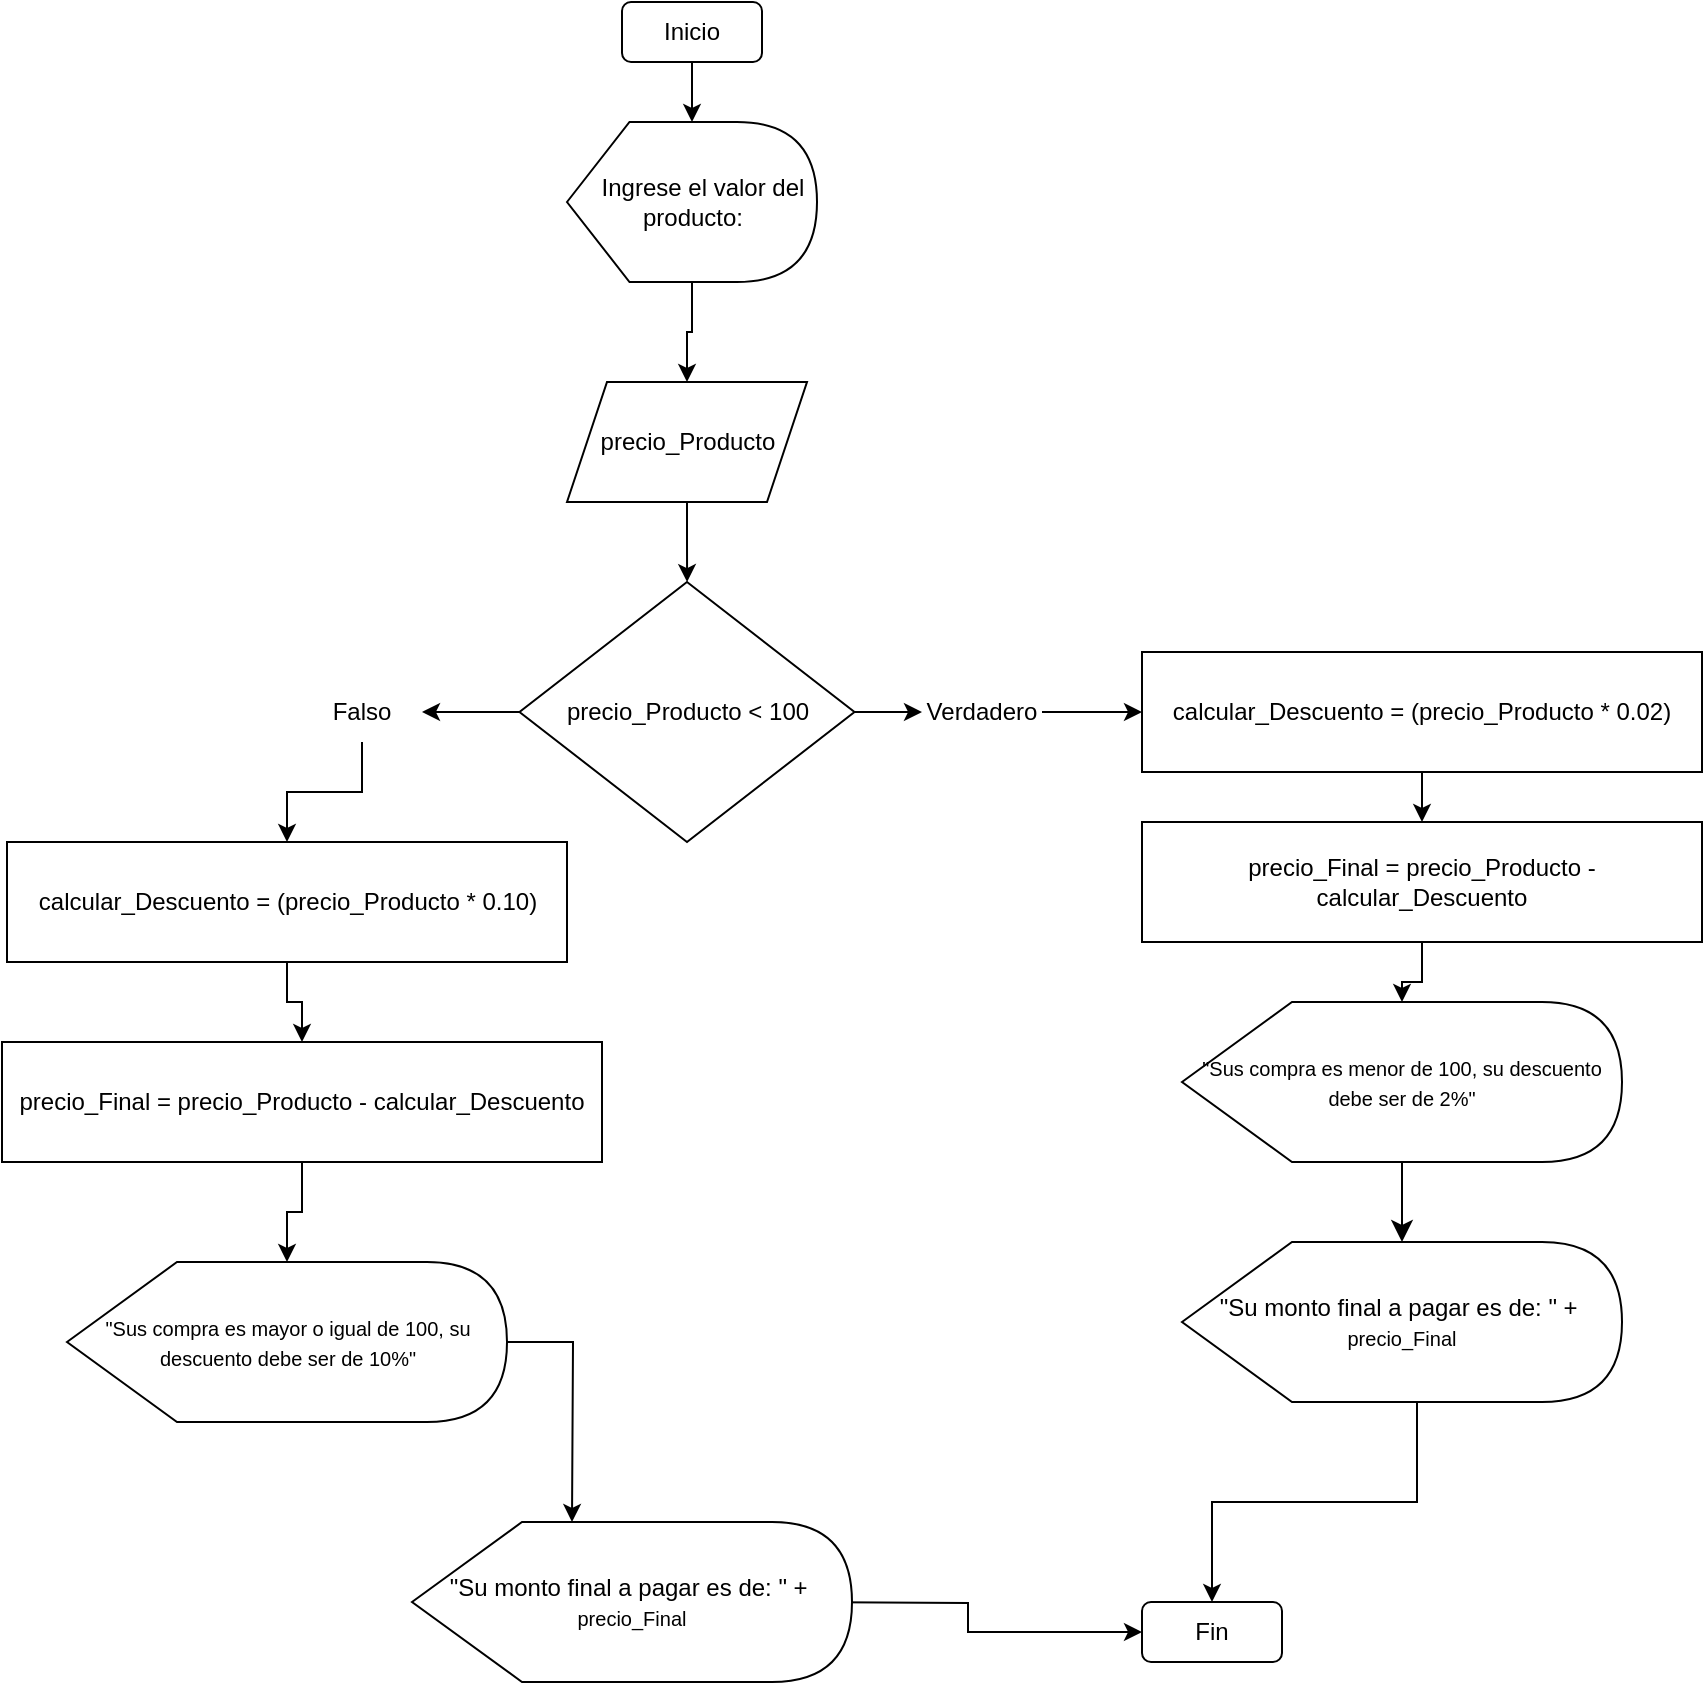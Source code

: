<mxfile version="23.1.5" type="device" pages="7">
  <diagram name="Calcular-Descuento" id="omvcR1m4PbFF8R6pyUbv">
    <mxGraphModel dx="1434" dy="894" grid="1" gridSize="10" guides="1" tooltips="1" connect="1" arrows="1" fold="1" page="1" pageScale="1" pageWidth="850" pageHeight="1100" math="0" shadow="0">
      <root>
        <mxCell id="0" />
        <mxCell id="1" parent="0" />
        <mxCell id="j3-XS80EeCRSq4Fnc0c1-16" value="" style="edgeStyle=orthogonalEdgeStyle;rounded=0;orthogonalLoop=1;jettySize=auto;html=1;" parent="1" source="j3-XS80EeCRSq4Fnc0c1-1" target="j3-XS80EeCRSq4Fnc0c1-2" edge="1">
          <mxGeometry relative="1" as="geometry" />
        </mxCell>
        <mxCell id="j3-XS80EeCRSq4Fnc0c1-1" value="Inicio" style="rounded=1;whiteSpace=wrap;html=1;" parent="1" vertex="1">
          <mxGeometry x="310" y="40" width="70" height="30" as="geometry" />
        </mxCell>
        <mxCell id="j3-XS80EeCRSq4Fnc0c1-15" value="" style="edgeStyle=orthogonalEdgeStyle;rounded=0;orthogonalLoop=1;jettySize=auto;html=1;" parent="1" source="j3-XS80EeCRSq4Fnc0c1-2" target="j3-XS80EeCRSq4Fnc0c1-3" edge="1">
          <mxGeometry relative="1" as="geometry" />
        </mxCell>
        <mxCell id="j3-XS80EeCRSq4Fnc0c1-2" value="&amp;nbsp; &amp;nbsp;Ingrese el valor del producto:" style="shape=display;whiteSpace=wrap;html=1;align=center;" parent="1" vertex="1">
          <mxGeometry x="282.5" y="100" width="125" height="80" as="geometry" />
        </mxCell>
        <mxCell id="j3-XS80EeCRSq4Fnc0c1-14" value="" style="edgeStyle=orthogonalEdgeStyle;rounded=0;orthogonalLoop=1;jettySize=auto;html=1;" parent="1" source="j3-XS80EeCRSq4Fnc0c1-3" target="j3-XS80EeCRSq4Fnc0c1-4" edge="1">
          <mxGeometry relative="1" as="geometry" />
        </mxCell>
        <mxCell id="j3-XS80EeCRSq4Fnc0c1-3" value="precio_Producto" style="shape=parallelogram;perimeter=parallelogramPerimeter;whiteSpace=wrap;html=1;fixedSize=1;" parent="1" vertex="1">
          <mxGeometry x="282.5" y="230" width="120" height="60" as="geometry" />
        </mxCell>
        <mxCell id="j3-XS80EeCRSq4Fnc0c1-13" value="" style="edgeStyle=orthogonalEdgeStyle;rounded=0;orthogonalLoop=1;jettySize=auto;html=1;" parent="1" source="j3-XS80EeCRSq4Fnc0c1-4" target="j3-XS80EeCRSq4Fnc0c1-9" edge="1">
          <mxGeometry relative="1" as="geometry" />
        </mxCell>
        <mxCell id="j3-XS80EeCRSq4Fnc0c1-17" value="" style="edgeStyle=orthogonalEdgeStyle;rounded=0;orthogonalLoop=1;jettySize=auto;html=1;" parent="1" source="j3-XS80EeCRSq4Fnc0c1-4" target="j3-XS80EeCRSq4Fnc0c1-10" edge="1">
          <mxGeometry relative="1" as="geometry" />
        </mxCell>
        <mxCell id="j3-XS80EeCRSq4Fnc0c1-4" value="precio_Producto &amp;lt; 100" style="rhombus;whiteSpace=wrap;html=1;" parent="1" vertex="1">
          <mxGeometry x="258.75" y="330" width="167.5" height="130" as="geometry" />
        </mxCell>
        <mxCell id="j3-XS80EeCRSq4Fnc0c1-12" value="" style="edgeStyle=orthogonalEdgeStyle;rounded=0;orthogonalLoop=1;jettySize=auto;html=1;" parent="1" source="j3-XS80EeCRSq4Fnc0c1-9" target="j3-XS80EeCRSq4Fnc0c1-11" edge="1">
          <mxGeometry relative="1" as="geometry" />
        </mxCell>
        <mxCell id="j3-XS80EeCRSq4Fnc0c1-9" value="Verdadero" style="text;html=1;align=center;verticalAlign=middle;whiteSpace=wrap;rounded=0;" parent="1" vertex="1">
          <mxGeometry x="460" y="380" width="60" height="30" as="geometry" />
        </mxCell>
        <mxCell id="j3-XS80EeCRSq4Fnc0c1-27" value="" style="edgeStyle=orthogonalEdgeStyle;rounded=0;orthogonalLoop=1;jettySize=auto;html=1;" parent="1" source="j3-XS80EeCRSq4Fnc0c1-10" target="j3-XS80EeCRSq4Fnc0c1-23" edge="1">
          <mxGeometry relative="1" as="geometry" />
        </mxCell>
        <mxCell id="j3-XS80EeCRSq4Fnc0c1-10" value="Falso" style="text;html=1;align=center;verticalAlign=middle;whiteSpace=wrap;rounded=0;" parent="1" vertex="1">
          <mxGeometry x="150" y="380" width="60" height="30" as="geometry" />
        </mxCell>
        <mxCell id="j3-XS80EeCRSq4Fnc0c1-19" value="" style="edgeStyle=orthogonalEdgeStyle;rounded=0;orthogonalLoop=1;jettySize=auto;html=1;" parent="1" source="j3-XS80EeCRSq4Fnc0c1-11" target="j3-XS80EeCRSq4Fnc0c1-18" edge="1">
          <mxGeometry relative="1" as="geometry" />
        </mxCell>
        <mxCell id="j3-XS80EeCRSq4Fnc0c1-11" value="calcular_Descuento = (precio_Producto * 0.02)" style="whiteSpace=wrap;html=1;" parent="1" vertex="1">
          <mxGeometry x="570" y="365" width="280" height="60" as="geometry" />
        </mxCell>
        <mxCell id="j3-XS80EeCRSq4Fnc0c1-21" value="" style="edgeStyle=orthogonalEdgeStyle;rounded=0;orthogonalLoop=1;jettySize=auto;html=1;" parent="1" source="j3-XS80EeCRSq4Fnc0c1-18" target="j3-XS80EeCRSq4Fnc0c1-20" edge="1">
          <mxGeometry relative="1" as="geometry" />
        </mxCell>
        <mxCell id="j3-XS80EeCRSq4Fnc0c1-18" value="precio_Final = precio_Producto - calcular_Descuento" style="whiteSpace=wrap;html=1;" parent="1" vertex="1">
          <mxGeometry x="570" y="450" width="280" height="60" as="geometry" />
        </mxCell>
        <mxCell id="O6A1_jKqZm7QQjXM9DjM-1" value="" style="edgeStyle=none;curved=1;rounded=0;orthogonalLoop=1;jettySize=auto;html=1;fontSize=12;startSize=8;endSize=8;" parent="1" source="j3-XS80EeCRSq4Fnc0c1-20" target="j3-XS80EeCRSq4Fnc0c1-22" edge="1">
          <mxGeometry relative="1" as="geometry" />
        </mxCell>
        <mxCell id="j3-XS80EeCRSq4Fnc0c1-20" value="&lt;font style=&quot;font-size: 10px;&quot;&gt;&quot;Sus compra es menor de 100, su descuento debe ser de 2%&quot;&lt;/font&gt;" style="shape=display;whiteSpace=wrap;html=1;align=center;" parent="1" vertex="1">
          <mxGeometry x="590" y="540" width="220" height="80" as="geometry" />
        </mxCell>
        <mxCell id="j3-XS80EeCRSq4Fnc0c1-35" style="edgeStyle=orthogonalEdgeStyle;rounded=0;orthogonalLoop=1;jettySize=auto;html=1;exitX=0;exitY=0;exitDx=117.5;exitDy=80;exitPerimeter=0;entryX=0.5;entryY=0;entryDx=0;entryDy=0;" parent="1" source="j3-XS80EeCRSq4Fnc0c1-22" target="j3-XS80EeCRSq4Fnc0c1-33" edge="1">
          <mxGeometry relative="1" as="geometry" />
        </mxCell>
        <mxCell id="j3-XS80EeCRSq4Fnc0c1-22" value="&lt;font style=&quot;&quot;&gt;&quot;Su monto final a pagar es de: &quot; +&amp;nbsp;&lt;br&gt;&lt;span style=&quot;font-size: 10px;&quot;&gt;precio_Final&lt;/span&gt;&lt;br&gt;&lt;/font&gt;" style="shape=display;whiteSpace=wrap;html=1;align=center;" parent="1" vertex="1">
          <mxGeometry x="590" y="660" width="220" height="80" as="geometry" />
        </mxCell>
        <mxCell id="j3-XS80EeCRSq4Fnc0c1-28" value="" style="edgeStyle=orthogonalEdgeStyle;rounded=0;orthogonalLoop=1;jettySize=auto;html=1;" parent="1" source="j3-XS80EeCRSq4Fnc0c1-23" target="j3-XS80EeCRSq4Fnc0c1-24" edge="1">
          <mxGeometry relative="1" as="geometry" />
        </mxCell>
        <mxCell id="j3-XS80EeCRSq4Fnc0c1-23" value="calcular_Descuento = (precio_Producto * 0.10)" style="whiteSpace=wrap;html=1;" parent="1" vertex="1">
          <mxGeometry x="2.5" y="460" width="280" height="60" as="geometry" />
        </mxCell>
        <mxCell id="j3-XS80EeCRSq4Fnc0c1-29" value="" style="edgeStyle=orthogonalEdgeStyle;rounded=0;orthogonalLoop=1;jettySize=auto;html=1;" parent="1" source="j3-XS80EeCRSq4Fnc0c1-24" target="j3-XS80EeCRSq4Fnc0c1-25" edge="1">
          <mxGeometry relative="1" as="geometry" />
        </mxCell>
        <mxCell id="j3-XS80EeCRSq4Fnc0c1-24" value="precio_Final = precio_Producto - calcular_Descuento" style="whiteSpace=wrap;html=1;" parent="1" vertex="1">
          <mxGeometry y="560" width="300" height="60" as="geometry" />
        </mxCell>
        <mxCell id="j3-XS80EeCRSq4Fnc0c1-32" value="" style="edgeStyle=orthogonalEdgeStyle;rounded=0;orthogonalLoop=1;jettySize=auto;html=1;" parent="1" source="j3-XS80EeCRSq4Fnc0c1-25" edge="1">
          <mxGeometry relative="1" as="geometry">
            <mxPoint x="285" y="800" as="targetPoint" />
          </mxGeometry>
        </mxCell>
        <mxCell id="j3-XS80EeCRSq4Fnc0c1-25" value="&lt;font style=&quot;font-size: 10px;&quot;&gt;&quot;Sus compra es mayor o igual de 100, su descuento debe ser de 10%&quot;&lt;/font&gt;" style="shape=display;whiteSpace=wrap;html=1;align=center;" parent="1" vertex="1">
          <mxGeometry x="32.5" y="670" width="220" height="80" as="geometry" />
        </mxCell>
        <mxCell id="j3-XS80EeCRSq4Fnc0c1-34" style="edgeStyle=orthogonalEdgeStyle;rounded=0;orthogonalLoop=1;jettySize=auto;html=1;exitX=1;exitY=0.5;exitDx=0;exitDy=0;exitPerimeter=0;entryX=0;entryY=0.5;entryDx=0;entryDy=0;" parent="1" target="j3-XS80EeCRSq4Fnc0c1-33" edge="1">
          <mxGeometry relative="1" as="geometry">
            <mxPoint x="395" y="840" as="sourcePoint" />
          </mxGeometry>
        </mxCell>
        <mxCell id="j3-XS80EeCRSq4Fnc0c1-26" value="&lt;font style=&quot;&quot;&gt;&quot;Su monto final a pagar es de: &quot; +&amp;nbsp;&lt;br&gt;&lt;span style=&quot;font-size: 10px;&quot;&gt;precio_Final&lt;/span&gt;&lt;br&gt;&lt;/font&gt;" style="shape=display;whiteSpace=wrap;html=1;align=center;" parent="1" vertex="1">
          <mxGeometry x="205" y="800" width="220" height="80" as="geometry" />
        </mxCell>
        <mxCell id="j3-XS80EeCRSq4Fnc0c1-33" value="Fin" style="rounded=1;whiteSpace=wrap;html=1;" parent="1" vertex="1">
          <mxGeometry x="570" y="840" width="70" height="30" as="geometry" />
        </mxCell>
      </root>
    </mxGraphModel>
  </diagram>
  <diagram id="GrUUXQIgq-G76q6oJrXb" name="Calcular-tiempo">
    <mxGraphModel dx="1434" dy="894" grid="1" gridSize="10" guides="1" tooltips="1" connect="1" arrows="1" fold="1" page="1" pageScale="1" pageWidth="850" pageHeight="1100" math="0" shadow="0">
      <root>
        <mxCell id="0" />
        <mxCell id="1" parent="0" />
        <mxCell id="kC6rsuC-2bmMT9dl2oac-3" value="" style="edgeStyle=orthogonalEdgeStyle;rounded=0;orthogonalLoop=1;jettySize=auto;html=1;" parent="1" source="3OHjvSmBcLlMJLKfYD8A-1" target="3OHjvSmBcLlMJLKfYD8A-2" edge="1">
          <mxGeometry relative="1" as="geometry" />
        </mxCell>
        <mxCell id="3OHjvSmBcLlMJLKfYD8A-1" value="Inicio" style="rounded=1;whiteSpace=wrap;html=1;" parent="1" vertex="1">
          <mxGeometry x="340" y="20" width="120" height="60" as="geometry" />
        </mxCell>
        <mxCell id="kC6rsuC-2bmMT9dl2oac-4" value="" style="edgeStyle=orthogonalEdgeStyle;rounded=0;orthogonalLoop=1;jettySize=auto;html=1;" parent="1" source="3OHjvSmBcLlMJLKfYD8A-2" target="kC6rsuC-2bmMT9dl2oac-1" edge="1">
          <mxGeometry relative="1" as="geometry" />
        </mxCell>
        <mxCell id="3OHjvSmBcLlMJLKfYD8A-2" value="Ingrese los segundos deseados" style="shape=display;whiteSpace=wrap;html=1;" parent="1" vertex="1">
          <mxGeometry x="300" y="110" width="200" height="60" as="geometry" />
        </mxCell>
        <mxCell id="kC6rsuC-2bmMT9dl2oac-5" value="" style="edgeStyle=orthogonalEdgeStyle;rounded=0;orthogonalLoop=1;jettySize=auto;html=1;" parent="1" source="kC6rsuC-2bmMT9dl2oac-1" target="kC6rsuC-2bmMT9dl2oac-2" edge="1">
          <mxGeometry relative="1" as="geometry" />
        </mxCell>
        <mxCell id="kC6rsuC-2bmMT9dl2oac-1" value="tiempo_Segundos" style="shape=parallelogram;perimeter=parallelogramPerimeter;whiteSpace=wrap;html=1;fixedSize=1;" parent="1" vertex="1">
          <mxGeometry x="335" y="200" width="130" height="70" as="geometry" />
        </mxCell>
        <mxCell id="kC6rsuC-2bmMT9dl2oac-12" value="" style="edgeStyle=orthogonalEdgeStyle;rounded=0;orthogonalLoop=1;jettySize=auto;html=1;" parent="1" source="kC6rsuC-2bmMT9dl2oac-2" target="kC6rsuC-2bmMT9dl2oac-10" edge="1">
          <mxGeometry relative="1" as="geometry" />
        </mxCell>
        <mxCell id="kC6rsuC-2bmMT9dl2oac-14" value="" style="edgeStyle=orthogonalEdgeStyle;rounded=0;orthogonalLoop=1;jettySize=auto;html=1;" parent="1" source="kC6rsuC-2bmMT9dl2oac-2" target="kC6rsuC-2bmMT9dl2oac-13" edge="1">
          <mxGeometry relative="1" as="geometry" />
        </mxCell>
        <mxCell id="kC6rsuC-2bmMT9dl2oac-2" value="tiempo_Segundos == 600" style="rhombus;whiteSpace=wrap;html=1;" parent="1" vertex="1">
          <mxGeometry x="335" y="310" width="145" height="120" as="geometry" />
        </mxCell>
        <mxCell id="5uDKNjfHAtqn_RcNmCYA-17" style="edgeStyle=orthogonalEdgeStyle;rounded=0;orthogonalLoop=1;jettySize=auto;html=1;exitX=0;exitY=0;exitDx=170;exitDy=60;exitPerimeter=0;entryX=0.5;entryY=0;entryDx=0;entryDy=0;" parent="1" source="kC6rsuC-2bmMT9dl2oac-6" target="5uDKNjfHAtqn_RcNmCYA-12" edge="1">
          <mxGeometry relative="1" as="geometry" />
        </mxCell>
        <mxCell id="kC6rsuC-2bmMT9dl2oac-6" value="&quot;La cantidad de segundos ingresados es igual a 10minutos&quot;" style="shape=display;whiteSpace=wrap;html=1;" parent="1" vertex="1">
          <mxGeometry x="600" y="340" width="200" height="60" as="geometry" />
        </mxCell>
        <mxCell id="kC6rsuC-2bmMT9dl2oac-11" value="" style="edgeStyle=orthogonalEdgeStyle;rounded=0;orthogonalLoop=1;jettySize=auto;html=1;" parent="1" source="kC6rsuC-2bmMT9dl2oac-10" target="kC6rsuC-2bmMT9dl2oac-6" edge="1">
          <mxGeometry relative="1" as="geometry" />
        </mxCell>
        <mxCell id="kC6rsuC-2bmMT9dl2oac-10" value="Verdadero" style="text;html=1;align=center;verticalAlign=middle;whiteSpace=wrap;rounded=0;" parent="1" vertex="1">
          <mxGeometry x="500" y="355" width="60" height="30" as="geometry" />
        </mxCell>
        <mxCell id="kC6rsuC-2bmMT9dl2oac-16" value="" style="edgeStyle=orthogonalEdgeStyle;rounded=0;orthogonalLoop=1;jettySize=auto;html=1;" parent="1" source="kC6rsuC-2bmMT9dl2oac-13" target="kC6rsuC-2bmMT9dl2oac-15" edge="1">
          <mxGeometry relative="1" as="geometry" />
        </mxCell>
        <mxCell id="kC6rsuC-2bmMT9dl2oac-13" value="Falso" style="text;html=1;align=center;verticalAlign=middle;whiteSpace=wrap;rounded=0;" parent="1" vertex="1">
          <mxGeometry x="200" y="355" width="60" height="30" as="geometry" />
        </mxCell>
        <mxCell id="kC6rsuC-2bmMT9dl2oac-19" value="" style="edgeStyle=orthogonalEdgeStyle;rounded=0;orthogonalLoop=1;jettySize=auto;html=1;" parent="1" source="kC6rsuC-2bmMT9dl2oac-15" target="kC6rsuC-2bmMT9dl2oac-18" edge="1">
          <mxGeometry relative="1" as="geometry" />
        </mxCell>
        <mxCell id="kC6rsuC-2bmMT9dl2oac-21" value="" style="edgeStyle=orthogonalEdgeStyle;rounded=0;orthogonalLoop=1;jettySize=auto;html=1;" parent="1" source="kC6rsuC-2bmMT9dl2oac-15" target="kC6rsuC-2bmMT9dl2oac-20" edge="1">
          <mxGeometry relative="1" as="geometry" />
        </mxCell>
        <mxCell id="kC6rsuC-2bmMT9dl2oac-15" value="tiempo_Segundos &amp;gt; 600" style="rhombus;whiteSpace=wrap;html=1;" parent="1" vertex="1">
          <mxGeometry x="190" y="440" width="140" height="120" as="geometry" />
        </mxCell>
        <mxCell id="kC6rsuC-2bmMT9dl2oac-24" value="" style="edgeStyle=orthogonalEdgeStyle;rounded=0;orthogonalLoop=1;jettySize=auto;html=1;" parent="1" source="kC6rsuC-2bmMT9dl2oac-18" target="kC6rsuC-2bmMT9dl2oac-23" edge="1">
          <mxGeometry relative="1" as="geometry" />
        </mxCell>
        <mxCell id="kC6rsuC-2bmMT9dl2oac-18" value="Verdadero" style="text;html=1;align=center;verticalAlign=middle;whiteSpace=wrap;rounded=0;" parent="1" vertex="1">
          <mxGeometry x="405" y="485" width="60" height="30" as="geometry" />
        </mxCell>
        <mxCell id="5uDKNjfHAtqn_RcNmCYA-4" value="" style="edgeStyle=orthogonalEdgeStyle;rounded=0;orthogonalLoop=1;jettySize=auto;html=1;" parent="1" source="kC6rsuC-2bmMT9dl2oac-20" target="5uDKNjfHAtqn_RcNmCYA-3" edge="1">
          <mxGeometry relative="1" as="geometry" />
        </mxCell>
        <mxCell id="kC6rsuC-2bmMT9dl2oac-20" value="Falso" style="text;html=1;align=center;verticalAlign=middle;whiteSpace=wrap;rounded=0;" parent="1" vertex="1">
          <mxGeometry x="230" y="610" width="60" height="30" as="geometry" />
        </mxCell>
        <mxCell id="5uDKNjfHAtqn_RcNmCYA-1" value="" style="edgeStyle=orthogonalEdgeStyle;rounded=0;orthogonalLoop=1;jettySize=auto;html=1;" parent="1" source="kC6rsuC-2bmMT9dl2oac-23" target="kC6rsuC-2bmMT9dl2oac-26" edge="1">
          <mxGeometry relative="1" as="geometry" />
        </mxCell>
        <mxCell id="kC6rsuC-2bmMT9dl2oac-23" value="tiempo_mayor_minutos = tiempo_Segundos / 60" style="rounded=0;whiteSpace=wrap;html=1;" parent="1" vertex="1">
          <mxGeometry x="520" y="470" width="180" height="60" as="geometry" />
        </mxCell>
        <mxCell id="kC6rsuC-2bmMT9dl2oac-25" value="&quot;Los segundos ingresados son mayor a 10 minutos&quot;" style="shape=display;whiteSpace=wrap;html=1;size=0.2;" parent="1" vertex="1">
          <mxGeometry x="500" y="550" width="200" height="60" as="geometry" />
        </mxCell>
        <mxCell id="kC6rsuC-2bmMT9dl2oac-26" value="&quot;Los segundos ingresados equivalen en minutos a: &quot; +&amp;nbsp;tiempo_mayor_minutos" style="shape=display;whiteSpace=wrap;html=1;" parent="1" vertex="1">
          <mxGeometry x="510" y="650" width="200" height="60" as="geometry" />
        </mxCell>
        <mxCell id="5uDKNjfHAtqn_RcNmCYA-6" value="" style="edgeStyle=orthogonalEdgeStyle;rounded=0;orthogonalLoop=1;jettySize=auto;html=1;" parent="1" source="5uDKNjfHAtqn_RcNmCYA-3" target="5uDKNjfHAtqn_RcNmCYA-5" edge="1">
          <mxGeometry relative="1" as="geometry" />
        </mxCell>
        <mxCell id="5uDKNjfHAtqn_RcNmCYA-3" value="tiempo_menor_minutos = tiempo_Segundos / 60" style="whiteSpace=wrap;html=1;" parent="1" vertex="1">
          <mxGeometry x="40" y="680" width="210" height="60" as="geometry" />
        </mxCell>
        <mxCell id="5uDKNjfHAtqn_RcNmCYA-8" value="" style="edgeStyle=orthogonalEdgeStyle;rounded=0;orthogonalLoop=1;jettySize=auto;html=1;" parent="1" source="5uDKNjfHAtqn_RcNmCYA-5" target="5uDKNjfHAtqn_RcNmCYA-7" edge="1">
          <mxGeometry relative="1" as="geometry" />
        </mxCell>
        <mxCell id="5uDKNjfHAtqn_RcNmCYA-5" value="&quot;Los segundos ingresados son menor a 10 minutos&quot;" style="shape=display;whiteSpace=wrap;html=1;size=0.2;" parent="1" vertex="1">
          <mxGeometry x="45" y="780" width="200" height="60" as="geometry" />
        </mxCell>
        <mxCell id="5uDKNjfHAtqn_RcNmCYA-10" value="" style="edgeStyle=orthogonalEdgeStyle;rounded=0;orthogonalLoop=1;jettySize=auto;html=1;" parent="1" source="5uDKNjfHAtqn_RcNmCYA-7" target="5uDKNjfHAtqn_RcNmCYA-9" edge="1">
          <mxGeometry relative="1" as="geometry" />
        </mxCell>
        <mxCell id="5uDKNjfHAtqn_RcNmCYA-7" value="&quot;Los segundos ingresados equivalen en minutos a: &quot; +&amp;nbsp;tiempo_menor_minutos" style="shape=display;whiteSpace=wrap;html=1;size=0.2;" parent="1" vertex="1">
          <mxGeometry x="45" y="880" width="200" height="60" as="geometry" />
        </mxCell>
        <mxCell id="5uDKNjfHAtqn_RcNmCYA-15" value="" style="edgeStyle=orthogonalEdgeStyle;rounded=0;orthogonalLoop=1;jettySize=auto;html=1;" parent="1" source="5uDKNjfHAtqn_RcNmCYA-9" target="5uDKNjfHAtqn_RcNmCYA-11" edge="1">
          <mxGeometry relative="1" as="geometry" />
        </mxCell>
        <mxCell id="5uDKNjfHAtqn_RcNmCYA-9" value="faltan_minutos = tiempo_Segundos - 600" style="whiteSpace=wrap;html=1;" parent="1" vertex="1">
          <mxGeometry x="365" y="880" width="195" height="60" as="geometry" />
        </mxCell>
        <mxCell id="5uDKNjfHAtqn_RcNmCYA-16" style="edgeStyle=orthogonalEdgeStyle;rounded=0;orthogonalLoop=1;jettySize=auto;html=1;entryX=0.5;entryY=1;entryDx=0;entryDy=0;" parent="1" source="5uDKNjfHAtqn_RcNmCYA-11" target="5uDKNjfHAtqn_RcNmCYA-12" edge="1">
          <mxGeometry relative="1" as="geometry" />
        </mxCell>
        <mxCell id="5uDKNjfHAtqn_RcNmCYA-11" value="&quot;Los segundos faltantes para los 10 minutos son: &quot; +&amp;nbsp;faltan_minutos" style="shape=display;whiteSpace=wrap;html=1;size=0.2;" parent="1" vertex="1">
          <mxGeometry x="362.5" y="980" width="200" height="60" as="geometry" />
        </mxCell>
        <mxCell id="5uDKNjfHAtqn_RcNmCYA-12" value="Fin" style="rounded=1;whiteSpace=wrap;html=1;" parent="1" vertex="1">
          <mxGeometry x="660" y="810" width="120" height="60" as="geometry" />
        </mxCell>
        <mxCell id="5uDKNjfHAtqn_RcNmCYA-14" style="edgeStyle=orthogonalEdgeStyle;rounded=0;orthogonalLoop=1;jettySize=auto;html=1;entryX=0;entryY=0.5;entryDx=0;entryDy=0;" parent="1" source="kC6rsuC-2bmMT9dl2oac-26" target="5uDKNjfHAtqn_RcNmCYA-12" edge="1">
          <mxGeometry relative="1" as="geometry">
            <Array as="points">
              <mxPoint x="610" y="810" />
              <mxPoint x="630" y="810" />
              <mxPoint x="630" y="840" />
            </Array>
          </mxGeometry>
        </mxCell>
      </root>
    </mxGraphModel>
  </diagram>
  <diagram id="3AKVxOD4qEfITbkoqdZI" name="Adivinar-Numero">
    <mxGraphModel dx="1434" dy="894" grid="1" gridSize="10" guides="1" tooltips="1" connect="1" arrows="1" fold="1" page="1" pageScale="1" pageWidth="850" pageHeight="1100" math="0" shadow="0">
      <root>
        <mxCell id="0" />
        <mxCell id="1" parent="0" />
        <mxCell id="NFPSN0P-tEEYRXKxuYat-13" value="" style="edgeStyle=orthogonalEdgeStyle;rounded=0;orthogonalLoop=1;jettySize=auto;html=1;" parent="1" source="NFPSN0P-tEEYRXKxuYat-1" target="NFPSN0P-tEEYRXKxuYat-3" edge="1">
          <mxGeometry relative="1" as="geometry" />
        </mxCell>
        <mxCell id="NFPSN0P-tEEYRXKxuYat-1" value="INICIO" style="rounded=1;whiteSpace=wrap;html=1;" parent="1" vertex="1">
          <mxGeometry x="365" y="60" width="120" height="60" as="geometry" />
        </mxCell>
        <mxCell id="NFPSN0P-tEEYRXKxuYat-3" value="num_Secret = 3" style="shape=parallelogram;perimeter=parallelogramPerimeter;whiteSpace=wrap;html=1;fixedSize=1;" parent="1" vertex="1">
          <mxGeometry x="365" y="170" width="120" height="60" as="geometry" />
        </mxCell>
        <mxCell id="NFPSN0P-tEEYRXKxuYat-16" style="edgeStyle=orthogonalEdgeStyle;rounded=0;orthogonalLoop=1;jettySize=auto;html=1;entryX=0.5;entryY=0;entryDx=0;entryDy=0;" parent="1" source="NFPSN0P-tEEYRXKxuYat-4" target="NFPSN0P-tEEYRXKxuYat-6" edge="1">
          <mxGeometry relative="1" as="geometry" />
        </mxCell>
        <mxCell id="NFPSN0P-tEEYRXKxuYat-4" value="&quot;Ingrese un número del 1 al 10&quot;" style="shape=display;whiteSpace=wrap;html=1;" parent="1" vertex="1">
          <mxGeometry x="334" y="280" width="182" height="60" as="geometry" />
        </mxCell>
        <mxCell id="NFPSN0P-tEEYRXKxuYat-9" value="" style="edgeStyle=orthogonalEdgeStyle;rounded=0;orthogonalLoop=1;jettySize=auto;html=1;" parent="1" source="NFPSN0P-tEEYRXKxuYat-5" target="NFPSN0P-tEEYRXKxuYat-8" edge="1">
          <mxGeometry relative="1" as="geometry" />
        </mxCell>
        <mxCell id="NFPSN0P-tEEYRXKxuYat-18" value="" style="edgeStyle=orthogonalEdgeStyle;rounded=0;orthogonalLoop=1;jettySize=auto;html=1;" parent="1" source="NFPSN0P-tEEYRXKxuYat-5" target="NFPSN0P-tEEYRXKxuYat-7" edge="1">
          <mxGeometry relative="1" as="geometry" />
        </mxCell>
        <mxCell id="NFPSN0P-tEEYRXKxuYat-5" value="num_Secre == num" style="rhombus;whiteSpace=wrap;html=1;" parent="1" vertex="1">
          <mxGeometry x="359" y="480" width="132" height="120" as="geometry" />
        </mxCell>
        <mxCell id="NFPSN0P-tEEYRXKxuYat-17" value="" style="edgeStyle=orthogonalEdgeStyle;rounded=0;orthogonalLoop=1;jettySize=auto;html=1;" parent="1" source="NFPSN0P-tEEYRXKxuYat-6" target="NFPSN0P-tEEYRXKxuYat-5" edge="1">
          <mxGeometry relative="1" as="geometry" />
        </mxCell>
        <mxCell id="NFPSN0P-tEEYRXKxuYat-6" value="num" style="shape=parallelogram;perimeter=parallelogramPerimeter;whiteSpace=wrap;html=1;fixedSize=1;" parent="1" vertex="1">
          <mxGeometry x="365" y="380" width="120" height="60" as="geometry" />
        </mxCell>
        <mxCell id="NFPSN0P-tEEYRXKxuYat-20" value="" style="edgeStyle=orthogonalEdgeStyle;rounded=0;orthogonalLoop=1;jettySize=auto;html=1;" parent="1" source="NFPSN0P-tEEYRXKxuYat-7" target="NFPSN0P-tEEYRXKxuYat-19" edge="1">
          <mxGeometry relative="1" as="geometry" />
        </mxCell>
        <mxCell id="NFPSN0P-tEEYRXKxuYat-7" value="Verdadero" style="text;html=1;align=center;verticalAlign=middle;whiteSpace=wrap;rounded=0;" parent="1" vertex="1">
          <mxGeometry x="530.5" y="525" width="60" height="30" as="geometry" />
        </mxCell>
        <mxCell id="NFPSN0P-tEEYRXKxuYat-8" value="Falso" style="text;html=1;align=center;verticalAlign=middle;whiteSpace=wrap;rounded=0;" parent="1" vertex="1">
          <mxGeometry x="240" y="525" width="60" height="30" as="geometry" />
        </mxCell>
        <mxCell id="NFPSN0P-tEEYRXKxuYat-10" style="edgeStyle=orthogonalEdgeStyle;rounded=0;orthogonalLoop=1;jettySize=auto;html=1;entryX=0;entryY=0.5;entryDx=0;entryDy=0;entryPerimeter=0;" parent="1" source="NFPSN0P-tEEYRXKxuYat-8" target="NFPSN0P-tEEYRXKxuYat-4" edge="1">
          <mxGeometry relative="1" as="geometry">
            <Array as="points">
              <mxPoint x="270" y="305" />
            </Array>
          </mxGeometry>
        </mxCell>
        <mxCell id="NFPSN0P-tEEYRXKxuYat-22" value="" style="edgeStyle=orthogonalEdgeStyle;rounded=0;orthogonalLoop=1;jettySize=auto;html=1;" parent="1" source="NFPSN0P-tEEYRXKxuYat-19" target="NFPSN0P-tEEYRXKxuYat-21" edge="1">
          <mxGeometry relative="1" as="geometry" />
        </mxCell>
        <mxCell id="NFPSN0P-tEEYRXKxuYat-19" value="&quot;Correcto, adivinó. El número secreto es el: &quot; + num_Secret" style="shape=display;whiteSpace=wrap;html=1;" parent="1" vertex="1">
          <mxGeometry x="447" y="620" width="227" height="50" as="geometry" />
        </mxCell>
        <mxCell id="NFPSN0P-tEEYRXKxuYat-21" value="FIN" style="rounded=1;whiteSpace=wrap;html=1;" parent="1" vertex="1">
          <mxGeometry x="500.5" y="750" width="120" height="60" as="geometry" />
        </mxCell>
        <mxCell id="NFPSN0P-tEEYRXKxuYat-23" style="edgeStyle=orthogonalEdgeStyle;rounded=0;orthogonalLoop=1;jettySize=auto;html=1;entryX=0.495;entryY=-0.017;entryDx=0;entryDy=0;entryPerimeter=0;" parent="1" source="NFPSN0P-tEEYRXKxuYat-3" target="NFPSN0P-tEEYRXKxuYat-4" edge="1">
          <mxGeometry relative="1" as="geometry" />
        </mxCell>
      </root>
    </mxGraphModel>
  </diagram>
  <diagram id="boHkt6TdmjRJhOB9x6Xq" name="3Numeros">
    <mxGraphModel dx="1434" dy="894" grid="1" gridSize="10" guides="1" tooltips="1" connect="1" arrows="1" fold="1" page="1" pageScale="1" pageWidth="850" pageHeight="1100" math="0" shadow="0">
      <root>
        <mxCell id="0" />
        <mxCell id="1" parent="0" />
        <mxCell id="fTv36HCDgulHK-aMOiNQ-8" value="" style="edgeStyle=orthogonalEdgeStyle;rounded=0;orthogonalLoop=1;jettySize=auto;html=1;" parent="1" source="fTv36HCDgulHK-aMOiNQ-1" target="fTv36HCDgulHK-aMOiNQ-2" edge="1">
          <mxGeometry relative="1" as="geometry" />
        </mxCell>
        <mxCell id="fTv36HCDgulHK-aMOiNQ-1" value="Inicio" style="rounded=1;whiteSpace=wrap;html=1;" parent="1" vertex="1">
          <mxGeometry x="20" y="10" width="120" height="60" as="geometry" />
        </mxCell>
        <mxCell id="fTv36HCDgulHK-aMOiNQ-9" value="" style="edgeStyle=orthogonalEdgeStyle;rounded=0;orthogonalLoop=1;jettySize=auto;html=1;" parent="1" source="fTv36HCDgulHK-aMOiNQ-2" target="fTv36HCDgulHK-aMOiNQ-5" edge="1">
          <mxGeometry relative="1" as="geometry" />
        </mxCell>
        <mxCell id="fTv36HCDgulHK-aMOiNQ-2" value="&quot;Ingrese el primer número&quot;" style="shape=display;whiteSpace=wrap;html=1;" parent="1" vertex="1">
          <mxGeometry x="170" width="225" height="80" as="geometry" />
        </mxCell>
        <mxCell id="fTv36HCDgulHK-aMOiNQ-13" value="" style="edgeStyle=orthogonalEdgeStyle;rounded=0;orthogonalLoop=1;jettySize=auto;html=1;" parent="1" source="fTv36HCDgulHK-aMOiNQ-3" target="fTv36HCDgulHK-aMOiNQ-7" edge="1">
          <mxGeometry relative="1" as="geometry" />
        </mxCell>
        <mxCell id="fTv36HCDgulHK-aMOiNQ-3" value="&quot;Ingrese el tercer número&quot;" style="shape=display;whiteSpace=wrap;html=1;" parent="1" vertex="1">
          <mxGeometry x="395" y="100" width="225" height="80" as="geometry" />
        </mxCell>
        <mxCell id="fTv36HCDgulHK-aMOiNQ-11" value="" style="edgeStyle=orthogonalEdgeStyle;rounded=0;orthogonalLoop=1;jettySize=auto;html=1;" parent="1" source="fTv36HCDgulHK-aMOiNQ-4" target="fTv36HCDgulHK-aMOiNQ-6" edge="1">
          <mxGeometry relative="1" as="geometry" />
        </mxCell>
        <mxCell id="fTv36HCDgulHK-aMOiNQ-4" value="&quot;Ingrese el segundo número&quot;" style="shape=display;whiteSpace=wrap;html=1;" parent="1" vertex="1">
          <mxGeometry x="610" width="230" height="80" as="geometry" />
        </mxCell>
        <mxCell id="fTv36HCDgulHK-aMOiNQ-10" value="" style="edgeStyle=orthogonalEdgeStyle;rounded=0;orthogonalLoop=1;jettySize=auto;html=1;" parent="1" source="fTv36HCDgulHK-aMOiNQ-5" target="fTv36HCDgulHK-aMOiNQ-4" edge="1">
          <mxGeometry relative="1" as="geometry" />
        </mxCell>
        <mxCell id="fTv36HCDgulHK-aMOiNQ-5" value="num1" style="shape=parallelogram;perimeter=parallelogramPerimeter;whiteSpace=wrap;html=1;fixedSize=1;" parent="1" vertex="1">
          <mxGeometry x="440" y="10" width="120" height="60" as="geometry" />
        </mxCell>
        <mxCell id="fTv36HCDgulHK-aMOiNQ-12" value="" style="edgeStyle=orthogonalEdgeStyle;rounded=0;orthogonalLoop=1;jettySize=auto;html=1;" parent="1" source="fTv36HCDgulHK-aMOiNQ-6" target="fTv36HCDgulHK-aMOiNQ-3" edge="1">
          <mxGeometry relative="1" as="geometry" />
        </mxCell>
        <mxCell id="fTv36HCDgulHK-aMOiNQ-6" value="num2" style="shape=parallelogram;perimeter=parallelogramPerimeter;whiteSpace=wrap;html=1;fixedSize=1;" parent="1" vertex="1">
          <mxGeometry x="662.5" y="110" width="120" height="60" as="geometry" />
        </mxCell>
        <mxCell id="fTv36HCDgulHK-aMOiNQ-48" value="" style="edgeStyle=orthogonalEdgeStyle;rounded=0;orthogonalLoop=1;jettySize=auto;html=1;" parent="1" source="fTv36HCDgulHK-aMOiNQ-7" target="fTv36HCDgulHK-aMOiNQ-18" edge="1">
          <mxGeometry relative="1" as="geometry" />
        </mxCell>
        <mxCell id="fTv36HCDgulHK-aMOiNQ-7" value="&lt;span style=&quot;color: rgb(240, 240, 240); font-family: Helvetica; font-size: 12px; font-style: normal; font-variant-ligatures: normal; font-variant-caps: normal; font-weight: 400; letter-spacing: normal; orphans: 2; text-align: center; text-indent: 0px; text-transform: none; widows: 2; word-spacing: 0px; -webkit-text-stroke-width: 0px; background-color: rgb(27, 29, 30); text-decoration-thickness: initial; text-decoration-style: initial; text-decoration-color: initial; float: none; display: inline !important;&quot;&gt;num3&lt;/span&gt;" style="shape=parallelogram;perimeter=parallelogramPerimeter;whiteSpace=wrap;html=1;fixedSize=1;" parent="1" vertex="1">
          <mxGeometry x="240" y="110" width="120" height="60" as="geometry" />
        </mxCell>
        <mxCell id="w4NChm86DZg9UAyXCp6w-6" style="edgeStyle=none;curved=1;rounded=0;orthogonalLoop=1;jettySize=auto;html=1;entryX=0.5;entryY=0;entryDx=0;entryDy=0;fontSize=12;startSize=8;endSize=8;" parent="1" source="fTv36HCDgulHK-aMOiNQ-14" target="w4NChm86DZg9UAyXCp6w-5" edge="1">
          <mxGeometry relative="1" as="geometry" />
        </mxCell>
        <mxCell id="w4NChm86DZg9UAyXCp6w-16" value="" style="edgeStyle=none;curved=1;rounded=0;orthogonalLoop=1;jettySize=auto;html=1;fontSize=12;startSize=8;endSize=8;" parent="1" source="fTv36HCDgulHK-aMOiNQ-14" target="w4NChm86DZg9UAyXCp6w-1" edge="1">
          <mxGeometry relative="1" as="geometry" />
        </mxCell>
        <mxCell id="fTv36HCDgulHK-aMOiNQ-14" value="num1 == 30 OR num2 == 30 OR num3 == 30" style="rhombus;whiteSpace=wrap;html=1;" parent="1" vertex="1">
          <mxGeometry x="34.25" y="220" width="171.5" height="160" as="geometry" />
        </mxCell>
        <mxCell id="fTv36HCDgulHK-aMOiNQ-49" value="" style="edgeStyle=orthogonalEdgeStyle;rounded=0;orthogonalLoop=1;jettySize=auto;html=1;" parent="1" source="fTv36HCDgulHK-aMOiNQ-18" target="fTv36HCDgulHK-aMOiNQ-14" edge="1">
          <mxGeometry relative="1" as="geometry" />
        </mxCell>
        <mxCell id="fTv36HCDgulHK-aMOiNQ-18" value="calculo = num1 + num2 + num3" style="rounded=0;whiteSpace=wrap;html=1;" parent="1" vertex="1">
          <mxGeometry x="60" y="110" width="120" height="60" as="geometry" />
        </mxCell>
        <mxCell id="w4NChm86DZg9UAyXCp6w-11" value="" style="edgeStyle=none;curved=1;rounded=0;orthogonalLoop=1;jettySize=auto;html=1;fontSize=12;startSize=8;endSize=8;" parent="1" source="fTv36HCDgulHK-aMOiNQ-25" target="w4NChm86DZg9UAyXCp6w-9" edge="1">
          <mxGeometry relative="1" as="geometry" />
        </mxCell>
        <mxCell id="w4NChm86DZg9UAyXCp6w-13" value="" style="edgeStyle=none;curved=1;rounded=0;orthogonalLoop=1;jettySize=auto;html=1;fontSize=12;startSize=8;endSize=8;" parent="1" source="fTv36HCDgulHK-aMOiNQ-25" target="w4NChm86DZg9UAyXCp6w-12" edge="1">
          <mxGeometry relative="1" as="geometry" />
        </mxCell>
        <mxCell id="fTv36HCDgulHK-aMOiNQ-25" value="calculo == 30" style="rhombus;whiteSpace=wrap;html=1;" parent="1" vertex="1">
          <mxGeometry x="45" y="500" width="150" height="147.5" as="geometry" />
        </mxCell>
        <mxCell id="w4NChm86DZg9UAyXCp6w-4" value="" style="edgeStyle=none;curved=1;rounded=0;orthogonalLoop=1;jettySize=auto;html=1;fontSize=12;startSize=8;endSize=8;" parent="1" source="w4NChm86DZg9UAyXCp6w-1" target="w4NChm86DZg9UAyXCp6w-3" edge="1">
          <mxGeometry relative="1" as="geometry" />
        </mxCell>
        <mxCell id="w4NChm86DZg9UAyXCp6w-1" value="Verdadero" style="text;html=1;align=center;verticalAlign=middle;whiteSpace=wrap;rounded=0;fontSize=16;" parent="1" vertex="1">
          <mxGeometry x="290" y="285" width="60" height="30" as="geometry" />
        </mxCell>
        <mxCell id="w4NChm86DZg9UAyXCp6w-3" value="&quot;Correcto, hay un 30 dentro de los números ingresados&quot;" style="shape=display;whiteSpace=wrap;html=1;" parent="1" vertex="1">
          <mxGeometry x="440" y="260" width="225" height="80" as="geometry" />
        </mxCell>
        <mxCell id="w4NChm86DZg9UAyXCp6w-7" style="edgeStyle=none;curved=1;rounded=0;orthogonalLoop=1;jettySize=auto;html=1;exitX=0.5;exitY=1;exitDx=0;exitDy=0;entryX=0.5;entryY=0;entryDx=0;entryDy=0;fontSize=12;startSize=8;endSize=8;" parent="1" source="w4NChm86DZg9UAyXCp6w-5" target="fTv36HCDgulHK-aMOiNQ-25" edge="1">
          <mxGeometry relative="1" as="geometry" />
        </mxCell>
        <mxCell id="w4NChm86DZg9UAyXCp6w-5" value="Falso" style="text;html=1;align=center;verticalAlign=middle;whiteSpace=wrap;rounded=0;fontSize=16;" parent="1" vertex="1">
          <mxGeometry x="90" y="430" width="60" height="30" as="geometry" />
        </mxCell>
        <mxCell id="w4NChm86DZg9UAyXCp6w-21" style="edgeStyle=none;curved=0;rounded=0;orthogonalLoop=1;jettySize=auto;html=1;entryX=0;entryY=0.5;entryDx=0;entryDy=0;fontSize=12;startSize=8;endSize=8;exitX=0.467;exitY=0.025;exitDx=0;exitDy=0;exitPerimeter=0;" parent="1" source="w4NChm86DZg9UAyXCp6w-8" target="w4NChm86DZg9UAyXCp6w-18" edge="1">
          <mxGeometry relative="1" as="geometry">
            <Array as="points">
              <mxPoint x="490" y="480" />
            </Array>
          </mxGeometry>
        </mxCell>
        <mxCell id="w4NChm86DZg9UAyXCp6w-8" value="&quot;Correcto, la sumatoria fue de 30&quot;" style="shape=display;whiteSpace=wrap;html=1;" parent="1" vertex="1">
          <mxGeometry x="385" y="540" width="225" height="80" as="geometry" />
        </mxCell>
        <mxCell id="w4NChm86DZg9UAyXCp6w-10" value="" style="edgeStyle=none;curved=1;rounded=0;orthogonalLoop=1;jettySize=auto;html=1;fontSize=12;startSize=8;endSize=8;" parent="1" source="w4NChm86DZg9UAyXCp6w-9" target="w4NChm86DZg9UAyXCp6w-8" edge="1">
          <mxGeometry relative="1" as="geometry" />
        </mxCell>
        <mxCell id="w4NChm86DZg9UAyXCp6w-9" value="Verdadero" style="text;html=1;align=center;verticalAlign=middle;whiteSpace=wrap;rounded=0;fontSize=16;" parent="1" vertex="1">
          <mxGeometry x="270" y="558.75" width="60" height="30" as="geometry" />
        </mxCell>
        <mxCell id="w4NChm86DZg9UAyXCp6w-15" value="" style="edgeStyle=none;curved=1;rounded=0;orthogonalLoop=1;jettySize=auto;html=1;fontSize=12;startSize=8;endSize=8;" parent="1" source="w4NChm86DZg9UAyXCp6w-12" target="w4NChm86DZg9UAyXCp6w-14" edge="1">
          <mxGeometry relative="1" as="geometry" />
        </mxCell>
        <mxCell id="w4NChm86DZg9UAyXCp6w-12" value="Falso" style="text;html=1;align=center;verticalAlign=middle;whiteSpace=wrap;rounded=0;fontSize=16;" parent="1" vertex="1">
          <mxGeometry x="90" y="720" width="60" height="30" as="geometry" />
        </mxCell>
        <mxCell id="w4NChm86DZg9UAyXCp6w-14" value="&quot;Incorrecto&quot;" style="shape=display;whiteSpace=wrap;html=1;" parent="1" vertex="1">
          <mxGeometry x="590" y="695" width="225" height="80" as="geometry" />
        </mxCell>
        <mxCell id="w4NChm86DZg9UAyXCp6w-18" value="Fin" style="rounded=1;whiteSpace=wrap;html=1;" parent="1" vertex="1">
          <mxGeometry x="660" y="450" width="120" height="60" as="geometry" />
        </mxCell>
        <mxCell id="w4NChm86DZg9UAyXCp6w-19" style="edgeStyle=none;curved=0;rounded=0;orthogonalLoop=1;jettySize=auto;html=1;entryX=0.567;entryY=0.05;entryDx=0;entryDy=0;entryPerimeter=0;fontSize=12;startSize=8;endSize=8;exitX=1;exitY=0.5;exitDx=0;exitDy=0;exitPerimeter=0;" parent="1" source="w4NChm86DZg9UAyXCp6w-3" target="w4NChm86DZg9UAyXCp6w-18" edge="1">
          <mxGeometry relative="1" as="geometry">
            <Array as="points">
              <mxPoint x="728" y="300" />
            </Array>
          </mxGeometry>
        </mxCell>
        <mxCell id="w4NChm86DZg9UAyXCp6w-25" style="edgeStyle=none;curved=1;rounded=0;orthogonalLoop=1;jettySize=auto;html=1;entryX=0.367;entryY=1.033;entryDx=0;entryDy=0;entryPerimeter=0;fontSize=12;startSize=8;endSize=8;" parent="1" source="w4NChm86DZg9UAyXCp6w-14" target="w4NChm86DZg9UAyXCp6w-18" edge="1">
          <mxGeometry relative="1" as="geometry" />
        </mxCell>
      </root>
    </mxGraphModel>
  </diagram>
  <diagram id="7YDMcTDM5_yOPhXkXAJT" name="Mostrar-Mayor">
    <mxGraphModel dx="1793" dy="1118" grid="1" gridSize="10" guides="1" tooltips="1" connect="1" arrows="1" fold="1" page="1" pageScale="1" pageWidth="850" pageHeight="1100" math="0" shadow="0">
      <root>
        <mxCell id="0" />
        <mxCell id="1" parent="0" />
        <mxCell id="zwuI4skj29EB2c8qUA_n-1" value="Inicio" style="rounded=1;whiteSpace=wrap;html=1;" parent="1" vertex="1">
          <mxGeometry y="20" width="80" height="40" as="geometry" />
        </mxCell>
        <mxCell id="DO5xz74n3l1klurubYpv-7" style="edgeStyle=orthogonalEdgeStyle;rounded=0;orthogonalLoop=1;jettySize=auto;html=1;entryX=0;entryY=0.5;entryDx=0;entryDy=0;" parent="1" source="zwuI4skj29EB2c8qUA_n-2" target="DO5xz74n3l1klurubYpv-1" edge="1">
          <mxGeometry relative="1" as="geometry" />
        </mxCell>
        <mxCell id="zwuI4skj29EB2c8qUA_n-2" value="&quot;Ingrese numero 1: &quot;" style="shape=display;whiteSpace=wrap;html=1;" parent="1" vertex="1">
          <mxGeometry x="150" y="20" width="160" height="70" as="geometry" />
        </mxCell>
        <mxCell id="DO5xz74n3l1klurubYpv-9" style="edgeStyle=orthogonalEdgeStyle;rounded=0;orthogonalLoop=1;jettySize=auto;html=1;entryX=0;entryY=0.5;entryDx=0;entryDy=0;" parent="1" source="zwuI4skj29EB2c8qUA_n-3" target="DO5xz74n3l1klurubYpv-2" edge="1">
          <mxGeometry relative="1" as="geometry" />
        </mxCell>
        <mxCell id="zwuI4skj29EB2c8qUA_n-3" value="&quot;Ingrese numero 2: &quot;" style="shape=display;whiteSpace=wrap;html=1;" parent="1" vertex="1">
          <mxGeometry x="525" y="90" width="160" height="70" as="geometry" />
        </mxCell>
        <mxCell id="DO5xz74n3l1klurubYpv-11" style="edgeStyle=orthogonalEdgeStyle;rounded=0;orthogonalLoop=1;jettySize=auto;html=1;" parent="1" source="zwuI4skj29EB2c8qUA_n-4" target="DO5xz74n3l1klurubYpv-3" edge="1">
          <mxGeometry relative="1" as="geometry" />
        </mxCell>
        <mxCell id="zwuI4skj29EB2c8qUA_n-4" value="&quot;Ingrese numero 3: &quot;" style="shape=display;whiteSpace=wrap;html=1;" parent="1" vertex="1">
          <mxGeometry x="835" y="240" width="160" height="70" as="geometry" />
        </mxCell>
        <mxCell id="DO5xz74n3l1klurubYpv-13" style="edgeStyle=orthogonalEdgeStyle;rounded=0;orthogonalLoop=1;jettySize=auto;html=1;exitX=0.044;exitY=0.45;exitDx=0;exitDy=0;exitPerimeter=0;" parent="1" source="zwuI4skj29EB2c8qUA_n-5" target="DO5xz74n3l1klurubYpv-4" edge="1">
          <mxGeometry relative="1" as="geometry">
            <mxPoint x="550" y="297.5" as="sourcePoint" />
          </mxGeometry>
        </mxCell>
        <mxCell id="zwuI4skj29EB2c8qUA_n-5" value="&quot;Ingrese numero 4: &quot;" style="shape=display;whiteSpace=wrap;html=1;" parent="1" vertex="1">
          <mxGeometry x="560" y="262.5" width="160" height="70" as="geometry" />
        </mxCell>
        <mxCell id="DO5xz74n3l1klurubYpv-15" style="edgeStyle=orthogonalEdgeStyle;rounded=0;orthogonalLoop=1;jettySize=auto;html=1;entryX=0.5;entryY=0;entryDx=0;entryDy=0;" parent="1" source="zwuI4skj29EB2c8qUA_n-6" target="DO5xz74n3l1klurubYpv-5" edge="1">
          <mxGeometry relative="1" as="geometry" />
        </mxCell>
        <mxCell id="zwuI4skj29EB2c8qUA_n-6" value="&quot;Ingrese numero 5: &quot;" style="shape=display;whiteSpace=wrap;html=1;" parent="1" vertex="1">
          <mxGeometry x="230" y="337.5" width="160" height="70" as="geometry" />
        </mxCell>
        <mxCell id="DO5xz74n3l1klurubYpv-1" value="num1" style="shape=parallelogram;perimeter=parallelogramPerimeter;whiteSpace=wrap;html=1;fixedSize=1;" parent="1" vertex="1">
          <mxGeometry x="350" y="50" width="120" height="60" as="geometry" />
        </mxCell>
        <mxCell id="DO5xz74n3l1klurubYpv-2" value="num2" style="shape=parallelogram;perimeter=parallelogramPerimeter;whiteSpace=wrap;html=1;fixedSize=1;" parent="1" vertex="1">
          <mxGeometry x="730" y="160" width="120" height="60" as="geometry" />
        </mxCell>
        <mxCell id="DO5xz74n3l1klurubYpv-3" value="num3" style="shape=parallelogram;perimeter=parallelogramPerimeter;whiteSpace=wrap;html=1;fixedSize=1;" parent="1" vertex="1">
          <mxGeometry x="845" y="370" width="120" height="60" as="geometry" />
        </mxCell>
        <mxCell id="DO5xz74n3l1klurubYpv-14" style="edgeStyle=orthogonalEdgeStyle;rounded=0;orthogonalLoop=1;jettySize=auto;html=1;" parent="1" source="DO5xz74n3l1klurubYpv-4" target="zwuI4skj29EB2c8qUA_n-6" edge="1">
          <mxGeometry relative="1" as="geometry" />
        </mxCell>
        <mxCell id="DO5xz74n3l1klurubYpv-4" value="num4" style="shape=parallelogram;perimeter=parallelogramPerimeter;whiteSpace=wrap;html=1;fixedSize=1;" parent="1" vertex="1">
          <mxGeometry x="435" y="337.5" width="120" height="60" as="geometry" />
        </mxCell>
        <mxCell id="DO5xz74n3l1klurubYpv-19" value="" style="edgeStyle=orthogonalEdgeStyle;rounded=0;orthogonalLoop=1;jettySize=auto;html=1;" parent="1" source="DO5xz74n3l1klurubYpv-5" target="DO5xz74n3l1klurubYpv-18" edge="1">
          <mxGeometry relative="1" as="geometry" />
        </mxCell>
        <mxCell id="DO5xz74n3l1klurubYpv-5" value="num5" style="shape=parallelogram;perimeter=parallelogramPerimeter;whiteSpace=wrap;html=1;fixedSize=1;" parent="1" vertex="1">
          <mxGeometry x="40" y="447.5" width="120" height="60" as="geometry" />
        </mxCell>
        <mxCell id="DO5xz74n3l1klurubYpv-6" style="edgeStyle=orthogonalEdgeStyle;rounded=0;orthogonalLoop=1;jettySize=auto;html=1;entryX=0;entryY=0.5;entryDx=0;entryDy=0;entryPerimeter=0;" parent="1" source="zwuI4skj29EB2c8qUA_n-1" target="zwuI4skj29EB2c8qUA_n-2" edge="1">
          <mxGeometry relative="1" as="geometry" />
        </mxCell>
        <mxCell id="DO5xz74n3l1klurubYpv-8" style="edgeStyle=orthogonalEdgeStyle;rounded=0;orthogonalLoop=1;jettySize=auto;html=1;entryX=0;entryY=0.5;entryDx=0;entryDy=0;entryPerimeter=0;" parent="1" source="DO5xz74n3l1klurubYpv-1" target="zwuI4skj29EB2c8qUA_n-3" edge="1">
          <mxGeometry relative="1" as="geometry" />
        </mxCell>
        <mxCell id="DO5xz74n3l1klurubYpv-10" style="edgeStyle=orthogonalEdgeStyle;rounded=0;orthogonalLoop=1;jettySize=auto;html=1;entryX=0.613;entryY=0;entryDx=0;entryDy=0;entryPerimeter=0;" parent="1" source="DO5xz74n3l1klurubYpv-2" target="zwuI4skj29EB2c8qUA_n-4" edge="1">
          <mxGeometry relative="1" as="geometry" />
        </mxCell>
        <mxCell id="DO5xz74n3l1klurubYpv-12" style="edgeStyle=orthogonalEdgeStyle;rounded=0;orthogonalLoop=1;jettySize=auto;html=1;entryX=1;entryY=0.357;entryDx=0;entryDy=0;entryPerimeter=0;" parent="1" source="DO5xz74n3l1klurubYpv-3" target="zwuI4skj29EB2c8qUA_n-5" edge="1">
          <mxGeometry relative="1" as="geometry" />
        </mxCell>
        <mxCell id="DO5xz74n3l1klurubYpv-24" value="" style="edgeStyle=orthogonalEdgeStyle;rounded=0;orthogonalLoop=1;jettySize=auto;html=1;" parent="1" source="DO5xz74n3l1klurubYpv-18" target="DO5xz74n3l1klurubYpv-20" edge="1">
          <mxGeometry relative="1" as="geometry" />
        </mxCell>
        <mxCell id="DO5xz74n3l1klurubYpv-18" value="numMayor = 0" style="rounded=0;whiteSpace=wrap;html=1;" parent="1" vertex="1">
          <mxGeometry x="225" y="477.5" width="120" height="60" as="geometry" />
        </mxCell>
        <mxCell id="DO5xz74n3l1klurubYpv-54" value="" style="edgeStyle=orthogonalEdgeStyle;rounded=0;orthogonalLoop=1;jettySize=auto;html=1;" parent="1" source="DO5xz74n3l1klurubYpv-20" target="DO5xz74n3l1klurubYpv-26" edge="1">
          <mxGeometry relative="1" as="geometry" />
        </mxCell>
        <mxCell id="DO5xz74n3l1klurubYpv-58" value="" style="edgeStyle=orthogonalEdgeStyle;rounded=0;orthogonalLoop=1;jettySize=auto;html=1;" parent="1" source="DO5xz74n3l1klurubYpv-20" target="DO5xz74n3l1klurubYpv-25" edge="1">
          <mxGeometry relative="1" as="geometry" />
        </mxCell>
        <mxCell id="DO5xz74n3l1klurubYpv-20" value="num1 &amp;gt; num2 &amp;amp; num1 &amp;gt; num3 &amp;amp; num1 &amp;gt; num4 &amp;amp; num1&amp;gt; num5" style="rhombus;whiteSpace=wrap;html=1;" parent="1" vertex="1">
          <mxGeometry x="120" y="610" width="190" height="140" as="geometry" />
        </mxCell>
        <mxCell id="DO5xz74n3l1klurubYpv-57" value="" style="edgeStyle=orthogonalEdgeStyle;rounded=0;orthogonalLoop=1;jettySize=auto;html=1;" parent="1" source="DO5xz74n3l1klurubYpv-25" target="DO5xz74n3l1klurubYpv-35" edge="1">
          <mxGeometry relative="1" as="geometry" />
        </mxCell>
        <mxCell id="DO5xz74n3l1klurubYpv-25" value="Falso" style="text;html=1;align=center;verticalAlign=middle;whiteSpace=wrap;rounded=0;" parent="1" vertex="1">
          <mxGeometry x="360" y="665" width="60" height="30" as="geometry" />
        </mxCell>
        <mxCell id="DO5xz74n3l1klurubYpv-55" value="" style="edgeStyle=orthogonalEdgeStyle;rounded=0;orthogonalLoop=1;jettySize=auto;html=1;" parent="1" source="DO5xz74n3l1klurubYpv-26" target="DO5xz74n3l1klurubYpv-34" edge="1">
          <mxGeometry relative="1" as="geometry" />
        </mxCell>
        <mxCell id="DO5xz74n3l1klurubYpv-26" value="Verdadero" style="text;html=1;align=center;verticalAlign=middle;whiteSpace=wrap;rounded=0;" parent="1" vertex="1">
          <mxGeometry x="180" y="800" width="60" height="30" as="geometry" />
        </mxCell>
        <mxCell id="DO5xz74n3l1klurubYpv-60" value="" style="edgeStyle=orthogonalEdgeStyle;rounded=0;orthogonalLoop=1;jettySize=auto;html=1;" parent="1" source="DO5xz74n3l1klurubYpv-30" target="DO5xz74n3l1klurubYpv-37" edge="1">
          <mxGeometry relative="1" as="geometry" />
        </mxCell>
        <mxCell id="DO5xz74n3l1klurubYpv-30" value="Verdadero" style="text;html=1;align=center;verticalAlign=middle;whiteSpace=wrap;rounded=0;" parent="1" vertex="1">
          <mxGeometry x="525" y="790" width="60" height="30" as="geometry" />
        </mxCell>
        <mxCell id="DO5xz74n3l1klurubYpv-72" style="edgeStyle=orthogonalEdgeStyle;rounded=0;orthogonalLoop=1;jettySize=auto;html=1;entryX=0;entryY=0.5;entryDx=0;entryDy=0;" parent="1" target="DO5xz74n3l1klurubYpv-71" edge="1">
          <mxGeometry relative="1" as="geometry">
            <mxPoint x="220" y="900" as="sourcePoint" />
            <mxPoint x="760" y="1050" as="targetPoint" />
            <Array as="points">
              <mxPoint x="370" y="900" />
              <mxPoint x="370" y="1050" />
            </Array>
          </mxGeometry>
        </mxCell>
        <mxCell id="DO5xz74n3l1klurubYpv-34" value="numMayor = num1" style="rounded=0;whiteSpace=wrap;html=1;" parent="1" vertex="1">
          <mxGeometry x="150" y="870" width="120" height="60" as="geometry" />
        </mxCell>
        <mxCell id="DO5xz74n3l1klurubYpv-59" value="" style="edgeStyle=orthogonalEdgeStyle;rounded=0;orthogonalLoop=1;jettySize=auto;html=1;" parent="1" source="DO5xz74n3l1klurubYpv-35" target="DO5xz74n3l1klurubYpv-30" edge="1">
          <mxGeometry relative="1" as="geometry" />
        </mxCell>
        <mxCell id="DO5xz74n3l1klurubYpv-61" value="" style="edgeStyle=orthogonalEdgeStyle;rounded=0;orthogonalLoop=1;jettySize=auto;html=1;" parent="1" source="DO5xz74n3l1klurubYpv-35" target="DO5xz74n3l1klurubYpv-38" edge="1">
          <mxGeometry relative="1" as="geometry" />
        </mxCell>
        <mxCell id="DO5xz74n3l1klurubYpv-35" value="num2 &amp;gt; num1 &amp;amp; num2 &amp;gt; num3 &amp;amp; num2 &amp;gt; num4 &amp;amp; num2&amp;gt; num5" style="rhombus;whiteSpace=wrap;html=1;" parent="1" vertex="1">
          <mxGeometry x="460" y="610" width="190" height="140" as="geometry" />
        </mxCell>
        <mxCell id="DO5xz74n3l1klurubYpv-73" style="edgeStyle=orthogonalEdgeStyle;rounded=0;orthogonalLoop=1;jettySize=auto;html=1;entryX=0.25;entryY=0;entryDx=0;entryDy=0;" parent="1" source="DO5xz74n3l1klurubYpv-37" target="DO5xz74n3l1klurubYpv-71" edge="1">
          <mxGeometry relative="1" as="geometry" />
        </mxCell>
        <mxCell id="DO5xz74n3l1klurubYpv-37" value="numMayor = num2" style="rounded=0;whiteSpace=wrap;html=1;" parent="1" vertex="1">
          <mxGeometry x="490" y="870" width="120" height="60" as="geometry" />
        </mxCell>
        <mxCell id="DO5xz74n3l1klurubYpv-62" value="" style="edgeStyle=orthogonalEdgeStyle;rounded=0;orthogonalLoop=1;jettySize=auto;html=1;" parent="1" source="DO5xz74n3l1klurubYpv-38" target="DO5xz74n3l1klurubYpv-39" edge="1">
          <mxGeometry relative="1" as="geometry" />
        </mxCell>
        <mxCell id="DO5xz74n3l1klurubYpv-38" value="Falso" style="text;html=1;align=center;verticalAlign=middle;whiteSpace=wrap;rounded=0;" parent="1" vertex="1">
          <mxGeometry x="740" y="650" width="60" height="30" as="geometry" />
        </mxCell>
        <mxCell id="DO5xz74n3l1klurubYpv-63" value="" style="edgeStyle=orthogonalEdgeStyle;rounded=0;orthogonalLoop=1;jettySize=auto;html=1;" parent="1" source="DO5xz74n3l1klurubYpv-39" target="DO5xz74n3l1klurubYpv-40" edge="1">
          <mxGeometry relative="1" as="geometry" />
        </mxCell>
        <mxCell id="DO5xz74n3l1klurubYpv-66" value="" style="edgeStyle=orthogonalEdgeStyle;rounded=0;orthogonalLoop=1;jettySize=auto;html=1;" parent="1" source="DO5xz74n3l1klurubYpv-39" target="DO5xz74n3l1klurubYpv-42" edge="1">
          <mxGeometry relative="1" as="geometry" />
        </mxCell>
        <mxCell id="DO5xz74n3l1klurubYpv-39" value="num3 &amp;gt; num1 &amp;amp; num3 &amp;gt; num2 &amp;amp; num3 &amp;gt; num4 &amp;amp; num3&amp;gt; num5" style="rhombus;whiteSpace=wrap;html=1;" parent="1" vertex="1">
          <mxGeometry x="830" y="590" width="190" height="140" as="geometry" />
        </mxCell>
        <mxCell id="DO5xz74n3l1klurubYpv-64" value="" style="edgeStyle=orthogonalEdgeStyle;rounded=0;orthogonalLoop=1;jettySize=auto;html=1;" parent="1" source="DO5xz74n3l1klurubYpv-40" target="DO5xz74n3l1klurubYpv-41" edge="1">
          <mxGeometry relative="1" as="geometry" />
        </mxCell>
        <mxCell id="DO5xz74n3l1klurubYpv-40" value="Verdadero" style="text;html=1;align=center;verticalAlign=middle;whiteSpace=wrap;rounded=0;" parent="1" vertex="1">
          <mxGeometry x="895" y="780" width="60" height="30" as="geometry" />
        </mxCell>
        <mxCell id="DO5xz74n3l1klurubYpv-74" style="edgeStyle=orthogonalEdgeStyle;rounded=0;orthogonalLoop=1;jettySize=auto;html=1;entryX=0.75;entryY=0;entryDx=0;entryDy=0;" parent="1" source="DO5xz74n3l1klurubYpv-41" target="DO5xz74n3l1klurubYpv-71" edge="1">
          <mxGeometry relative="1" as="geometry" />
        </mxCell>
        <mxCell id="DO5xz74n3l1klurubYpv-41" value="numMayor = num3" style="rounded=0;whiteSpace=wrap;html=1;" parent="1" vertex="1">
          <mxGeometry x="875" y="860" width="120" height="60" as="geometry" />
        </mxCell>
        <mxCell id="DO5xz74n3l1klurubYpv-65" value="" style="edgeStyle=orthogonalEdgeStyle;rounded=0;orthogonalLoop=1;jettySize=auto;html=1;" parent="1" source="DO5xz74n3l1klurubYpv-42" target="DO5xz74n3l1klurubYpv-43" edge="1">
          <mxGeometry relative="1" as="geometry" />
        </mxCell>
        <mxCell id="DO5xz74n3l1klurubYpv-42" value="Falso" style="text;html=1;align=center;verticalAlign=middle;whiteSpace=wrap;rounded=0;" parent="1" vertex="1">
          <mxGeometry x="1060" y="650" width="60" height="30" as="geometry" />
        </mxCell>
        <mxCell id="DO5xz74n3l1klurubYpv-67" value="" style="edgeStyle=orthogonalEdgeStyle;rounded=0;orthogonalLoop=1;jettySize=auto;html=1;" parent="1" source="DO5xz74n3l1klurubYpv-43" target="DO5xz74n3l1klurubYpv-50" edge="1">
          <mxGeometry relative="1" as="geometry" />
        </mxCell>
        <mxCell id="DO5xz74n3l1klurubYpv-69" value="" style="edgeStyle=orthogonalEdgeStyle;rounded=0;orthogonalLoop=1;jettySize=auto;html=1;" parent="1" source="DO5xz74n3l1klurubYpv-43" target="DO5xz74n3l1klurubYpv-44" edge="1">
          <mxGeometry relative="1" as="geometry" />
        </mxCell>
        <mxCell id="DO5xz74n3l1klurubYpv-43" value="num4 &amp;gt; num1 &amp;amp; num4 &amp;gt; num2 &amp;amp; num4 &amp;gt; num3 &amp;amp; num4&amp;gt; num5" style="rhombus;whiteSpace=wrap;html=1;" parent="1" vertex="1">
          <mxGeometry x="1150" y="595" width="190" height="140" as="geometry" />
        </mxCell>
        <mxCell id="DO5xz74n3l1klurubYpv-70" value="" style="edgeStyle=orthogonalEdgeStyle;rounded=0;orthogonalLoop=1;jettySize=auto;html=1;" parent="1" source="DO5xz74n3l1klurubYpv-44" target="DO5xz74n3l1klurubYpv-45" edge="1">
          <mxGeometry relative="1" as="geometry" />
        </mxCell>
        <mxCell id="DO5xz74n3l1klurubYpv-44" value="Verdadero" style="text;html=1;align=center;verticalAlign=middle;whiteSpace=wrap;rounded=0;" parent="1" vertex="1">
          <mxGeometry x="1215" y="780" width="60" height="30" as="geometry" />
        </mxCell>
        <mxCell id="DO5xz74n3l1klurubYpv-75" style="edgeStyle=orthogonalEdgeStyle;rounded=0;orthogonalLoop=1;jettySize=auto;html=1;entryX=1;entryY=0.25;entryDx=0;entryDy=0;" parent="1" source="DO5xz74n3l1klurubYpv-45" target="DO5xz74n3l1klurubYpv-71" edge="1">
          <mxGeometry relative="1" as="geometry" />
        </mxCell>
        <mxCell id="DO5xz74n3l1klurubYpv-45" value="numMayor = num4" style="rounded=0;whiteSpace=wrap;html=1;" parent="1" vertex="1">
          <mxGeometry x="1180" y="870" width="120" height="60" as="geometry" />
        </mxCell>
        <mxCell id="DO5xz74n3l1klurubYpv-68" value="" style="edgeStyle=orthogonalEdgeStyle;rounded=0;orthogonalLoop=1;jettySize=auto;html=1;" parent="1" source="DO5xz74n3l1klurubYpv-50" target="DO5xz74n3l1klurubYpv-53" edge="1">
          <mxGeometry relative="1" as="geometry" />
        </mxCell>
        <mxCell id="DO5xz74n3l1klurubYpv-50" value="Falso" style="text;html=1;align=center;verticalAlign=middle;whiteSpace=wrap;rounded=0;" parent="1" vertex="1">
          <mxGeometry x="1380" y="645" width="60" height="30" as="geometry" />
        </mxCell>
        <mxCell id="DO5xz74n3l1klurubYpv-76" style="edgeStyle=orthogonalEdgeStyle;rounded=0;orthogonalLoop=1;jettySize=auto;html=1;entryX=1;entryY=0.75;entryDx=0;entryDy=0;" parent="1" source="DO5xz74n3l1klurubYpv-53" target="DO5xz74n3l1klurubYpv-71" edge="1">
          <mxGeometry relative="1" as="geometry">
            <Array as="points">
              <mxPoint x="1560" y="1010" />
              <mxPoint x="1195" y="1010" />
              <mxPoint x="1195" y="1060" />
            </Array>
          </mxGeometry>
        </mxCell>
        <mxCell id="DO5xz74n3l1klurubYpv-53" value="numMayor = num5" style="rounded=0;whiteSpace=wrap;html=1;" parent="1" vertex="1">
          <mxGeometry x="1500" y="630" width="120" height="60" as="geometry" />
        </mxCell>
        <mxCell id="DO5xz74n3l1klurubYpv-71" value="Fin" style="rounded=1;whiteSpace=wrap;html=1;" parent="1" vertex="1">
          <mxGeometry x="810" y="1030" width="80" height="40" as="geometry" />
        </mxCell>
      </root>
    </mxGraphModel>
  </diagram>
  <diagram id="CX4ag5TsuC1T4hvNd2sC" name="Divisible-3-5">
    <mxGraphModel dx="1434" dy="894" grid="1" gridSize="10" guides="1" tooltips="1" connect="1" arrows="1" fold="1" page="1" pageScale="1" pageWidth="850" pageHeight="1100" math="0" shadow="0">
      <root>
        <mxCell id="0" />
        <mxCell id="1" parent="0" />
        <mxCell id="nlMhV577eNYnzZ19P5OE-24" value="" style="edgeStyle=orthogonalEdgeStyle;rounded=0;orthogonalLoop=1;jettySize=auto;html=1;" parent="1" source="AgvJOSMKosrOA-VP9SB2-1" target="AgvJOSMKosrOA-VP9SB2-2" edge="1">
          <mxGeometry relative="1" as="geometry" />
        </mxCell>
        <mxCell id="AgvJOSMKosrOA-VP9SB2-1" value="Inicio" style="rounded=1;whiteSpace=wrap;html=1;" parent="1" vertex="1">
          <mxGeometry x="90" y="60" width="80" height="40" as="geometry" />
        </mxCell>
        <mxCell id="nlMhV577eNYnzZ19P5OE-25" value="" style="edgeStyle=orthogonalEdgeStyle;rounded=0;orthogonalLoop=1;jettySize=auto;html=1;" parent="1" source="AgvJOSMKosrOA-VP9SB2-2" target="nlMhV577eNYnzZ19P5OE-1" edge="1">
          <mxGeometry relative="1" as="geometry" />
        </mxCell>
        <mxCell id="AgvJOSMKosrOA-VP9SB2-2" value="&quot;Ingrese un número&quot;" style="shape=display;whiteSpace=wrap;html=1;" parent="1" vertex="1">
          <mxGeometry x="240" y="40" width="140" height="80" as="geometry" />
        </mxCell>
        <mxCell id="nlMhV577eNYnzZ19P5OE-3" value="" style="edgeStyle=orthogonalEdgeStyle;rounded=0;orthogonalLoop=1;jettySize=auto;html=1;" parent="1" source="nlMhV577eNYnzZ19P5OE-1" target="nlMhV577eNYnzZ19P5OE-2" edge="1">
          <mxGeometry relative="1" as="geometry" />
        </mxCell>
        <mxCell id="nlMhV577eNYnzZ19P5OE-1" value="num" style="shape=parallelogram;perimeter=parallelogramPerimeter;whiteSpace=wrap;html=1;fixedSize=1;" parent="1" vertex="1">
          <mxGeometry x="450" y="50" width="120" height="60" as="geometry" />
        </mxCell>
        <mxCell id="nlMhV577eNYnzZ19P5OE-9" value="" style="edgeStyle=orthogonalEdgeStyle;rounded=0;orthogonalLoop=1;jettySize=auto;html=1;" parent="1" source="nlMhV577eNYnzZ19P5OE-2" target="nlMhV577eNYnzZ19P5OE-6" edge="1">
          <mxGeometry relative="1" as="geometry" />
        </mxCell>
        <mxCell id="nlMhV577eNYnzZ19P5OE-10" value="" style="edgeStyle=orthogonalEdgeStyle;rounded=0;orthogonalLoop=1;jettySize=auto;html=1;" parent="1" source="nlMhV577eNYnzZ19P5OE-2" target="nlMhV577eNYnzZ19P5OE-4" edge="1">
          <mxGeometry relative="1" as="geometry" />
        </mxCell>
        <mxCell id="nlMhV577eNYnzZ19P5OE-2" value="num % 3 = 0 Y num % 5 = 0&amp;nbsp;" style="rhombus;whiteSpace=wrap;html=1;" parent="1" vertex="1">
          <mxGeometry x="390" y="180" width="170" height="180" as="geometry" />
        </mxCell>
        <mxCell id="nlMhV577eNYnzZ19P5OE-11" value="" style="edgeStyle=orthogonalEdgeStyle;rounded=0;orthogonalLoop=1;jettySize=auto;html=1;" parent="1" source="nlMhV577eNYnzZ19P5OE-4" target="nlMhV577eNYnzZ19P5OE-5" edge="1">
          <mxGeometry relative="1" as="geometry" />
        </mxCell>
        <mxCell id="nlMhV577eNYnzZ19P5OE-4" value="Verdadero" style="text;html=1;align=center;verticalAlign=middle;whiteSpace=wrap;rounded=0;" parent="1" vertex="1">
          <mxGeometry x="260" y="255" width="60" height="30" as="geometry" />
        </mxCell>
        <mxCell id="nlMhV577eNYnzZ19P5OE-27" style="edgeStyle=orthogonalEdgeStyle;rounded=0;orthogonalLoop=1;jettySize=auto;html=1;entryX=0.5;entryY=0;entryDx=0;entryDy=0;" parent="1" source="nlMhV577eNYnzZ19P5OE-5" target="nlMhV577eNYnzZ19P5OE-26" edge="1">
          <mxGeometry relative="1" as="geometry" />
        </mxCell>
        <mxCell id="nlMhV577eNYnzZ19P5OE-5" value="&quot;FizzBuzz&quot;" style="shape=display;whiteSpace=wrap;html=1;" parent="1" vertex="1">
          <mxGeometry x="60" y="230" width="140" height="80" as="geometry" />
        </mxCell>
        <mxCell id="nlMhV577eNYnzZ19P5OE-8" value="" style="edgeStyle=orthogonalEdgeStyle;rounded=0;orthogonalLoop=1;jettySize=auto;html=1;" parent="1" source="nlMhV577eNYnzZ19P5OE-6" target="nlMhV577eNYnzZ19P5OE-7" edge="1">
          <mxGeometry relative="1" as="geometry" />
        </mxCell>
        <mxCell id="nlMhV577eNYnzZ19P5OE-6" value="Falso" style="text;html=1;align=center;verticalAlign=middle;whiteSpace=wrap;rounded=0;" parent="1" vertex="1">
          <mxGeometry x="630" y="255" width="60" height="30" as="geometry" />
        </mxCell>
        <mxCell id="nlMhV577eNYnzZ19P5OE-13" value="" style="edgeStyle=orthogonalEdgeStyle;rounded=0;orthogonalLoop=1;jettySize=auto;html=1;" parent="1" source="nlMhV577eNYnzZ19P5OE-7" target="nlMhV577eNYnzZ19P5OE-12" edge="1">
          <mxGeometry relative="1" as="geometry" />
        </mxCell>
        <mxCell id="nlMhV577eNYnzZ19P5OE-18" value="" style="edgeStyle=orthogonalEdgeStyle;rounded=0;orthogonalLoop=1;jettySize=auto;html=1;" parent="1" source="nlMhV577eNYnzZ19P5OE-7" target="nlMhV577eNYnzZ19P5OE-16" edge="1">
          <mxGeometry relative="1" as="geometry" />
        </mxCell>
        <mxCell id="nlMhV577eNYnzZ19P5OE-7" value="num % 3 = 0" style="rhombus;whiteSpace=wrap;html=1;" parent="1" vertex="1">
          <mxGeometry x="610" y="355" width="180" height="135" as="geometry" />
        </mxCell>
        <mxCell id="nlMhV577eNYnzZ19P5OE-15" value="" style="edgeStyle=orthogonalEdgeStyle;rounded=0;orthogonalLoop=1;jettySize=auto;html=1;" parent="1" source="nlMhV577eNYnzZ19P5OE-12" target="nlMhV577eNYnzZ19P5OE-14" edge="1">
          <mxGeometry relative="1" as="geometry" />
        </mxCell>
        <mxCell id="nlMhV577eNYnzZ19P5OE-12" value="Verdadero" style="text;html=1;align=center;verticalAlign=middle;whiteSpace=wrap;rounded=0;" parent="1" vertex="1">
          <mxGeometry x="470" y="407.5" width="60" height="30" as="geometry" />
        </mxCell>
        <mxCell id="nlMhV577eNYnzZ19P5OE-28" style="edgeStyle=orthogonalEdgeStyle;rounded=0;orthogonalLoop=1;jettySize=auto;html=1;entryX=1;entryY=0;entryDx=0;entryDy=0;" parent="1" source="nlMhV577eNYnzZ19P5OE-14" target="nlMhV577eNYnzZ19P5OE-26" edge="1">
          <mxGeometry relative="1" as="geometry">
            <Array as="points">
              <mxPoint x="150" y="423" />
              <mxPoint x="150" y="673" />
            </Array>
          </mxGeometry>
        </mxCell>
        <mxCell id="nlMhV577eNYnzZ19P5OE-14" value="&quot;Fizz&quot;" style="shape=display;whiteSpace=wrap;html=1;" parent="1" vertex="1">
          <mxGeometry x="260" y="382.5" width="140" height="80" as="geometry" />
        </mxCell>
        <mxCell id="nlMhV577eNYnzZ19P5OE-19" value="" style="edgeStyle=orthogonalEdgeStyle;rounded=0;orthogonalLoop=1;jettySize=auto;html=1;" parent="1" source="nlMhV577eNYnzZ19P5OE-16" target="nlMhV577eNYnzZ19P5OE-17" edge="1">
          <mxGeometry relative="1" as="geometry" />
        </mxCell>
        <mxCell id="nlMhV577eNYnzZ19P5OE-16" value="Falso" style="text;html=1;align=center;verticalAlign=middle;whiteSpace=wrap;rounded=0;" parent="1" vertex="1">
          <mxGeometry x="670" y="530" width="60" height="30" as="geometry" />
        </mxCell>
        <mxCell id="nlMhV577eNYnzZ19P5OE-22" value="" style="edgeStyle=orthogonalEdgeStyle;rounded=0;orthogonalLoop=1;jettySize=auto;html=1;" parent="1" source="nlMhV577eNYnzZ19P5OE-17" target="nlMhV577eNYnzZ19P5OE-20" edge="1">
          <mxGeometry relative="1" as="geometry" />
        </mxCell>
        <mxCell id="nlMhV577eNYnzZ19P5OE-32" value="" style="edgeStyle=orthogonalEdgeStyle;rounded=0;orthogonalLoop=1;jettySize=auto;html=1;" parent="1" source="nlMhV577eNYnzZ19P5OE-17" target="nlMhV577eNYnzZ19P5OE-30" edge="1">
          <mxGeometry relative="1" as="geometry" />
        </mxCell>
        <mxCell id="nlMhV577eNYnzZ19P5OE-17" value="num % 5 = 0" style="rhombus;whiteSpace=wrap;html=1;" parent="1" vertex="1">
          <mxGeometry x="610" y="620" width="180" height="135" as="geometry" />
        </mxCell>
        <mxCell id="nlMhV577eNYnzZ19P5OE-23" value="" style="edgeStyle=orthogonalEdgeStyle;rounded=0;orthogonalLoop=1;jettySize=auto;html=1;" parent="1" source="nlMhV577eNYnzZ19P5OE-20" target="nlMhV577eNYnzZ19P5OE-21" edge="1">
          <mxGeometry relative="1" as="geometry" />
        </mxCell>
        <mxCell id="nlMhV577eNYnzZ19P5OE-20" value="Verdadero" style="text;html=1;align=center;verticalAlign=middle;whiteSpace=wrap;rounded=0;" parent="1" vertex="1">
          <mxGeometry x="500" y="672.5" width="60" height="30" as="geometry" />
        </mxCell>
        <mxCell id="nlMhV577eNYnzZ19P5OE-29" style="edgeStyle=orthogonalEdgeStyle;rounded=0;orthogonalLoop=1;jettySize=auto;html=1;entryX=1;entryY=0.75;entryDx=0;entryDy=0;" parent="1" source="nlMhV577eNYnzZ19P5OE-21" target="nlMhV577eNYnzZ19P5OE-26" edge="1">
          <mxGeometry relative="1" as="geometry" />
        </mxCell>
        <mxCell id="nlMhV577eNYnzZ19P5OE-21" value="&quot;Buzz&quot;" style="shape=display;whiteSpace=wrap;html=1;" parent="1" vertex="1">
          <mxGeometry x="300" y="650" width="140" height="80" as="geometry" />
        </mxCell>
        <mxCell id="nlMhV577eNYnzZ19P5OE-26" value="Fin" style="rounded=1;whiteSpace=wrap;html=1;" parent="1" vertex="1">
          <mxGeometry x="50" y="672.5" width="80" height="40" as="geometry" />
        </mxCell>
        <mxCell id="nlMhV577eNYnzZ19P5OE-33" value="" style="edgeStyle=orthogonalEdgeStyle;rounded=0;orthogonalLoop=1;jettySize=auto;html=1;" parent="1" source="nlMhV577eNYnzZ19P5OE-30" target="nlMhV577eNYnzZ19P5OE-31" edge="1">
          <mxGeometry relative="1" as="geometry" />
        </mxCell>
        <mxCell id="nlMhV577eNYnzZ19P5OE-30" value="Falso" style="text;html=1;align=center;verticalAlign=middle;whiteSpace=wrap;rounded=0;" parent="1" vertex="1">
          <mxGeometry x="680" y="820" width="60" height="30" as="geometry" />
        </mxCell>
        <mxCell id="nlMhV577eNYnzZ19P5OE-34" style="edgeStyle=orthogonalEdgeStyle;rounded=0;orthogonalLoop=1;jettySize=auto;html=1;entryX=0.5;entryY=1;entryDx=0;entryDy=0;" parent="1" source="nlMhV577eNYnzZ19P5OE-31" target="nlMhV577eNYnzZ19P5OE-26" edge="1">
          <mxGeometry relative="1" as="geometry" />
        </mxCell>
        <mxCell id="nlMhV577eNYnzZ19P5OE-31" value="&quot;El número no es divisible por 3 ni por 5&quot;" style="shape=display;whiteSpace=wrap;html=1;" parent="1" vertex="1">
          <mxGeometry x="430" y="840" width="160" height="90" as="geometry" />
        </mxCell>
      </root>
    </mxGraphModel>
  </diagram>
  <diagram id="Wrkwb7Nt_bD8T6EbfoZa" name="Sumatoria-100Numeros">
    <mxGraphModel dx="1434" dy="894" grid="1" gridSize="10" guides="1" tooltips="1" connect="1" arrows="1" fold="1" page="1" pageScale="1" pageWidth="850" pageHeight="1100" math="0" shadow="0">
      <root>
        <mxCell id="0" />
        <mxCell id="1" parent="0" />
        <mxCell id="bJ5aYSW9sGGbRs4xG5wK-5" value="" style="edgeStyle=orthogonalEdgeStyle;rounded=0;orthogonalLoop=1;jettySize=auto;html=1;" parent="1" source="bJ5aYSW9sGGbRs4xG5wK-1" target="bJ5aYSW9sGGbRs4xG5wK-2" edge="1">
          <mxGeometry relative="1" as="geometry" />
        </mxCell>
        <mxCell id="bJ5aYSW9sGGbRs4xG5wK-1" value="Inicio" style="rounded=1;whiteSpace=wrap;html=1;" parent="1" vertex="1">
          <mxGeometry x="140" y="70" width="80" height="40" as="geometry" />
        </mxCell>
        <mxCell id="bJ5aYSW9sGGbRs4xG5wK-6" value="" style="edgeStyle=orthogonalEdgeStyle;rounded=0;orthogonalLoop=1;jettySize=auto;html=1;" parent="1" source="bJ5aYSW9sGGbRs4xG5wK-2" target="bJ5aYSW9sGGbRs4xG5wK-3" edge="1">
          <mxGeometry relative="1" as="geometry" />
        </mxCell>
        <mxCell id="bJ5aYSW9sGGbRs4xG5wK-2" value="contador = 1" style="rounded=0;whiteSpace=wrap;html=1;" parent="1" vertex="1">
          <mxGeometry x="290" y="60" width="120" height="60" as="geometry" />
        </mxCell>
        <mxCell id="bJ5aYSW9sGGbRs4xG5wK-7" value="" style="edgeStyle=orthogonalEdgeStyle;rounded=0;orthogonalLoop=1;jettySize=auto;html=1;" parent="1" source="bJ5aYSW9sGGbRs4xG5wK-3" target="bJ5aYSW9sGGbRs4xG5wK-4" edge="1">
          <mxGeometry relative="1" as="geometry" />
        </mxCell>
        <mxCell id="bJ5aYSW9sGGbRs4xG5wK-3" value="num = 0" style="rounded=0;whiteSpace=wrap;html=1;" parent="1" vertex="1">
          <mxGeometry x="439" y="60" width="120" height="60" as="geometry" />
        </mxCell>
        <mxCell id="bJ5aYSW9sGGbRs4xG5wK-9" value="" style="edgeStyle=orthogonalEdgeStyle;rounded=0;orthogonalLoop=1;jettySize=auto;html=1;" parent="1" source="bJ5aYSW9sGGbRs4xG5wK-4" target="bJ5aYSW9sGGbRs4xG5wK-8" edge="1">
          <mxGeometry relative="1" as="geometry" />
        </mxCell>
        <mxCell id="bJ5aYSW9sGGbRs4xG5wK-4" value="sumatoria = 0" style="rounded=0;whiteSpace=wrap;html=1;" parent="1" vertex="1">
          <mxGeometry x="590" y="60" width="120" height="60" as="geometry" />
        </mxCell>
        <mxCell id="bJ5aYSW9sGGbRs4xG5wK-17" style="edgeStyle=orthogonalEdgeStyle;rounded=0;orthogonalLoop=1;jettySize=auto;html=1;entryX=0.5;entryY=0;entryDx=0;entryDy=0;" parent="1" source="bJ5aYSW9sGGbRs4xG5wK-8" target="bJ5aYSW9sGGbRs4xG5wK-12" edge="1">
          <mxGeometry relative="1" as="geometry" />
        </mxCell>
        <mxCell id="bJ5aYSW9sGGbRs4xG5wK-8" value="contador &amp;lt;= 100" style="rhombus;whiteSpace=wrap;html=1;rounded=0;" parent="1" vertex="1">
          <mxGeometry x="610" y="190" width="150" height="150" as="geometry" />
        </mxCell>
        <mxCell id="bJ5aYSW9sGGbRs4xG5wK-12" value="Si" style="text;html=1;align=center;verticalAlign=middle;whiteSpace=wrap;rounded=0;" parent="1" vertex="1">
          <mxGeometry x="655" y="370" width="60" height="30" as="geometry" />
        </mxCell>
        <mxCell id="bJ5aYSW9sGGbRs4xG5wK-20" value="" style="edgeStyle=orthogonalEdgeStyle;rounded=0;orthogonalLoop=1;jettySize=auto;html=1;" parent="1" source="bJ5aYSW9sGGbRs4xG5wK-13" target="bJ5aYSW9sGGbRs4xG5wK-19" edge="1">
          <mxGeometry relative="1" as="geometry" />
        </mxCell>
        <mxCell id="bJ5aYSW9sGGbRs4xG5wK-13" value="&quot;Ingrese el número. #&quot; +&lt;br&gt;contador" style="shape=display;whiteSpace=wrap;html=1;" parent="1" vertex="1">
          <mxGeometry x="590" y="440" width="175" height="70" as="geometry" />
        </mxCell>
        <mxCell id="bJ5aYSW9sGGbRs4xG5wK-18" style="edgeStyle=orthogonalEdgeStyle;rounded=0;orthogonalLoop=1;jettySize=auto;html=1;entryX=0;entryY=0;entryDx=91.875;entryDy=0;entryPerimeter=0;" parent="1" source="bJ5aYSW9sGGbRs4xG5wK-12" target="bJ5aYSW9sGGbRs4xG5wK-13" edge="1">
          <mxGeometry relative="1" as="geometry" />
        </mxCell>
        <mxCell id="bJ5aYSW9sGGbRs4xG5wK-23" value="" style="edgeStyle=orthogonalEdgeStyle;rounded=0;orthogonalLoop=1;jettySize=auto;html=1;" parent="1" source="bJ5aYSW9sGGbRs4xG5wK-19" target="bJ5aYSW9sGGbRs4xG5wK-21" edge="1">
          <mxGeometry relative="1" as="geometry" />
        </mxCell>
        <mxCell id="bJ5aYSW9sGGbRs4xG5wK-19" value="num" style="shape=parallelogram;perimeter=parallelogramPerimeter;whiteSpace=wrap;html=1;fixedSize=1;" parent="1" vertex="1">
          <mxGeometry x="618" y="540" width="120" height="60" as="geometry" />
        </mxCell>
        <mxCell id="bJ5aYSW9sGGbRs4xG5wK-24" value="" style="edgeStyle=orthogonalEdgeStyle;rounded=0;orthogonalLoop=1;jettySize=auto;html=1;" parent="1" source="bJ5aYSW9sGGbRs4xG5wK-21" target="bJ5aYSW9sGGbRs4xG5wK-22" edge="1">
          <mxGeometry relative="1" as="geometry" />
        </mxCell>
        <mxCell id="bJ5aYSW9sGGbRs4xG5wK-21" value="contador = contador + 1" style="rounded=0;whiteSpace=wrap;html=1;" parent="1" vertex="1">
          <mxGeometry x="605.5" y="640" width="132.5" height="60" as="geometry" />
        </mxCell>
        <mxCell id="bJ5aYSW9sGGbRs4xG5wK-25" style="edgeStyle=orthogonalEdgeStyle;rounded=0;orthogonalLoop=1;jettySize=auto;html=1;entryX=0;entryY=0.5;entryDx=0;entryDy=0;" parent="1" source="bJ5aYSW9sGGbRs4xG5wK-22" target="bJ5aYSW9sGGbRs4xG5wK-8" edge="1">
          <mxGeometry relative="1" as="geometry">
            <mxPoint x="680" y="170" as="targetPoint" />
            <Array as="points">
              <mxPoint x="481" y="770" />
              <mxPoint x="481" y="265" />
            </Array>
          </mxGeometry>
        </mxCell>
        <mxCell id="bJ5aYSW9sGGbRs4xG5wK-26" style="edgeStyle=orthogonalEdgeStyle;rounded=0;orthogonalLoop=1;jettySize=auto;html=1;entryX=0;entryY=0;entryDx=91.875;entryDy=0;entryPerimeter=0;" parent="1" source="bJ5aYSW9sGGbRs4xG5wK-22" target="bJ5aYSW9sGGbRs4xG5wK-27" edge="1">
          <mxGeometry relative="1" as="geometry">
            <mxPoint x="590" y="900" as="targetPoint" />
          </mxGeometry>
        </mxCell>
        <mxCell id="bJ5aYSW9sGGbRs4xG5wK-22" value="sumatoria = sumatoria + num" style="rounded=0;whiteSpace=wrap;html=1;" parent="1" vertex="1">
          <mxGeometry x="559" y="740" width="221" height="60" as="geometry" />
        </mxCell>
        <mxCell id="bJ5aYSW9sGGbRs4xG5wK-29" value="" style="edgeStyle=orthogonalEdgeStyle;rounded=0;orthogonalLoop=1;jettySize=auto;html=1;" parent="1" source="bJ5aYSW9sGGbRs4xG5wK-27" target="bJ5aYSW9sGGbRs4xG5wK-28" edge="1">
          <mxGeometry relative="1" as="geometry" />
        </mxCell>
        <mxCell id="bJ5aYSW9sGGbRs4xG5wK-27" value="&quot;La sumatoria de los números es: &quot; + sumatoria" style="shape=display;whiteSpace=wrap;html=1;" parent="1" vertex="1">
          <mxGeometry x="480" y="910" width="220" height="90" as="geometry" />
        </mxCell>
        <mxCell id="bJ5aYSW9sGGbRs4xG5wK-28" value="Fin" style="rounded=1;whiteSpace=wrap;html=1;" parent="1" vertex="1">
          <mxGeometry x="320" y="925" width="80" height="40" as="geometry" />
        </mxCell>
      </root>
    </mxGraphModel>
  </diagram>
</mxfile>
